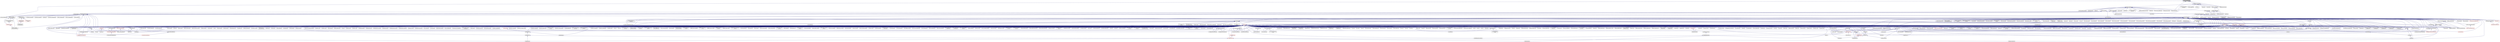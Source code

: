 digraph "symbol_namespace.hpp"
{
  edge [fontname="Helvetica",fontsize="10",labelfontname="Helvetica",labelfontsize="10"];
  node [fontname="Helvetica",fontsize="10",shape=record];
  Node179 [label="symbol_namespace.hpp",height=0.2,width=0.4,color="black", fillcolor="grey75", style="filled", fontcolor="black"];
  Node179 -> Node180 [dir="back",color="midnightblue",fontsize="10",style="solid",fontname="Helvetica"];
  Node180 [label="addressing_service.hpp",height=0.2,width=0.4,color="black", fillcolor="white", style="filled",URL="$d1/dd7/addressing__service_8hpp.html"];
  Node180 -> Node181 [dir="back",color="midnightblue",fontsize="10",style="solid",fontname="Helvetica"];
  Node181 [label="resolver_client.hpp",height=0.2,width=0.4,color="black", fillcolor="white", style="filled",URL="$d5/d6b/resolver__client_8hpp.html"];
  Node181 -> Node182 [dir="back",color="midnightblue",fontsize="10",style="solid",fontname="Helvetica"];
  Node182 [label="naming.hpp",height=0.2,width=0.4,color="black", fillcolor="white", style="filled",URL="$dd/d43/naming_8hpp.html"];
  Node182 -> Node183 [dir="back",color="midnightblue",fontsize="10",style="solid",fontname="Helvetica"];
  Node183 [label="row.hpp",height=0.2,width=0.4,color="black", fillcolor="white", style="filled",URL="$dc/d69/row_8hpp.html"];
  Node183 -> Node184 [dir="back",color="midnightblue",fontsize="10",style="solid",fontname="Helvetica"];
  Node184 [label="grid.hpp",height=0.2,width=0.4,color="black", fillcolor="white", style="filled",URL="$dc/d8a/grid_8hpp.html"];
  Node184 -> Node185 [dir="back",color="midnightblue",fontsize="10",style="solid",fontname="Helvetica"];
  Node185 [label="jacobi.cpp",height=0.2,width=0.4,color="black", fillcolor="white", style="filled",URL="$d2/d27/jacobi_8cpp.html"];
  Node184 -> Node186 [dir="back",color="midnightblue",fontsize="10",style="solid",fontname="Helvetica"];
  Node186 [label="solver.hpp",height=0.2,width=0.4,color="black", fillcolor="white", style="filled",URL="$db/d9a/server_2solver_8hpp.html"];
  Node186 -> Node187 [dir="back",color="midnightblue",fontsize="10",style="solid",fontname="Helvetica"];
  Node187 [label="solver.hpp",height=0.2,width=0.4,color="black", fillcolor="white", style="filled",URL="$d2/d1c/solver_8hpp.html"];
  Node187 -> Node185 [dir="back",color="midnightblue",fontsize="10",style="solid",fontname="Helvetica"];
  Node186 -> Node188 [dir="back",color="midnightblue",fontsize="10",style="solid",fontname="Helvetica"];
  Node188 [label="solver.cpp",height=0.2,width=0.4,color="black", fillcolor="white", style="filled",URL="$d6/d94/solver_8cpp.html"];
  Node184 -> Node187 [dir="back",color="midnightblue",fontsize="10",style="solid",fontname="Helvetica"];
  Node184 -> Node189 [dir="back",color="midnightblue",fontsize="10",style="solid",fontname="Helvetica"];
  Node189 [label="grid.cpp",height=0.2,width=0.4,color="black", fillcolor="white", style="filled",URL="$d6/d1b/jacobi__component_2grid_8cpp.html"];
  Node183 -> Node190 [dir="back",color="midnightblue",fontsize="10",style="solid",fontname="Helvetica"];
  Node190 [label="stencil_iterator.hpp",height=0.2,width=0.4,color="black", fillcolor="white", style="filled",URL="$dc/d5c/server_2stencil__iterator_8hpp.html"];
  Node190 -> Node186 [dir="back",color="midnightblue",fontsize="10",style="solid",fontname="Helvetica"];
  Node190 -> Node191 [dir="back",color="midnightblue",fontsize="10",style="solid",fontname="Helvetica"];
  Node191 [label="stencil_iterator.cpp",height=0.2,width=0.4,color="black", fillcolor="white", style="filled",URL="$d6/de1/server_2stencil__iterator_8cpp.html"];
  Node190 -> Node192 [dir="back",color="midnightblue",fontsize="10",style="solid",fontname="Helvetica"];
  Node192 [label="stencil_iterator.cpp",height=0.2,width=0.4,color="black", fillcolor="white", style="filled",URL="$d7/d71/stencil__iterator_8cpp.html"];
  Node183 -> Node189 [dir="back",color="midnightblue",fontsize="10",style="solid",fontname="Helvetica"];
  Node182 -> Node193 [dir="back",color="midnightblue",fontsize="10",style="solid",fontname="Helvetica"];
  Node193 [label="stencil_iterator.hpp",height=0.2,width=0.4,color="black", fillcolor="white", style="filled",URL="$d4/dc8/stencil__iterator_8hpp.html"];
  Node193 -> Node186 [dir="back",color="midnightblue",fontsize="10",style="solid",fontname="Helvetica"];
  Node193 -> Node190 [dir="back",color="midnightblue",fontsize="10",style="solid",fontname="Helvetica"];
  Node193 -> Node192 [dir="back",color="midnightblue",fontsize="10",style="solid",fontname="Helvetica"];
  Node182 -> Node187 [dir="back",color="midnightblue",fontsize="10",style="solid",fontname="Helvetica"];
  Node182 -> Node194 [dir="back",color="midnightblue",fontsize="10",style="solid",fontname="Helvetica"];
  Node194 [label="runtime.hpp",height=0.2,width=0.4,color="black", fillcolor="white", style="filled",URL="$d5/d15/include_2runtime_8hpp.html"];
  Node194 -> Node195 [dir="back",color="midnightblue",fontsize="10",style="solid",fontname="Helvetica"];
  Node195 [label="async_io_action.cpp",height=0.2,width=0.4,color="black", fillcolor="white", style="filled",URL="$d3/df5/async__io__action_8cpp.html"];
  Node194 -> Node196 [dir="back",color="midnightblue",fontsize="10",style="solid",fontname="Helvetica"];
  Node196 [label="async_io_external.cpp",height=0.2,width=0.4,color="black", fillcolor="white", style="filled",URL="$da/d9a/async__io__external_8cpp.html"];
  Node194 -> Node197 [dir="back",color="midnightblue",fontsize="10",style="solid",fontname="Helvetica"];
  Node197 [label="async_io_low_level.cpp",height=0.2,width=0.4,color="black", fillcolor="white", style="filled",URL="$dc/d10/async__io__low__level_8cpp.html"];
  Node194 -> Node198 [dir="back",color="midnightblue",fontsize="10",style="solid",fontname="Helvetica"];
  Node198 [label="async_io_simple.cpp",height=0.2,width=0.4,color="black", fillcolor="white", style="filled",URL="$da/db7/async__io__simple_8cpp.html"];
  Node194 -> Node199 [dir="back",color="midnightblue",fontsize="10",style="solid",fontname="Helvetica"];
  Node199 [label="rnd_future_reduce.cpp",height=0.2,width=0.4,color="black", fillcolor="white", style="filled",URL="$d1/db5/rnd__future__reduce_8cpp.html"];
  Node194 -> Node200 [dir="back",color="midnightblue",fontsize="10",style="solid",fontname="Helvetica"];
  Node200 [label="oversubscribing_resource\l_partitioner.cpp",height=0.2,width=0.4,color="black", fillcolor="white", style="filled",URL="$dd/dee/oversubscribing__resource__partitioner_8cpp.html"];
  Node194 -> Node201 [dir="back",color="midnightblue",fontsize="10",style="solid",fontname="Helvetica"];
  Node201 [label="system_characteristics.hpp",height=0.2,width=0.4,color="black", fillcolor="white", style="filled",URL="$d0/d07/system__characteristics_8hpp.html"];
  Node201 -> Node200 [dir="back",color="midnightblue",fontsize="10",style="solid",fontname="Helvetica"];
  Node201 -> Node202 [dir="back",color="midnightblue",fontsize="10",style="solid",fontname="Helvetica"];
  Node202 [label="simple_resource_partitioner.cpp",height=0.2,width=0.4,color="black", fillcolor="white", style="filled",URL="$d5/df9/simple__resource__partitioner_8cpp.html"];
  Node194 -> Node202 [dir="back",color="midnightblue",fontsize="10",style="solid",fontname="Helvetica"];
  Node194 -> Node203 [dir="back",color="midnightblue",fontsize="10",style="solid",fontname="Helvetica"];
  Node203 [label="hpx.hpp",height=0.2,width=0.4,color="red", fillcolor="white", style="filled",URL="$d0/daa/hpx_8hpp.html"];
  Node203 -> Node204 [dir="back",color="midnightblue",fontsize="10",style="solid",fontname="Helvetica"];
  Node204 [label="1d_stencil_1.cpp",height=0.2,width=0.4,color="black", fillcolor="white", style="filled",URL="$d2/db1/1d__stencil__1_8cpp.html"];
  Node203 -> Node205 [dir="back",color="midnightblue",fontsize="10",style="solid",fontname="Helvetica"];
  Node205 [label="1d_stencil_2.cpp",height=0.2,width=0.4,color="black", fillcolor="white", style="filled",URL="$d3/dd1/1d__stencil__2_8cpp.html"];
  Node203 -> Node206 [dir="back",color="midnightblue",fontsize="10",style="solid",fontname="Helvetica"];
  Node206 [label="1d_stencil_3.cpp",height=0.2,width=0.4,color="black", fillcolor="white", style="filled",URL="$db/d19/1d__stencil__3_8cpp.html"];
  Node203 -> Node207 [dir="back",color="midnightblue",fontsize="10",style="solid",fontname="Helvetica"];
  Node207 [label="1d_stencil_4.cpp",height=0.2,width=0.4,color="black", fillcolor="white", style="filled",URL="$d1/d7d/1d__stencil__4_8cpp.html"];
  Node203 -> Node208 [dir="back",color="midnightblue",fontsize="10",style="solid",fontname="Helvetica"];
  Node208 [label="1d_stencil_4_parallel.cpp",height=0.2,width=0.4,color="black", fillcolor="white", style="filled",URL="$d6/d05/1d__stencil__4__parallel_8cpp.html"];
  Node203 -> Node209 [dir="back",color="midnightblue",fontsize="10",style="solid",fontname="Helvetica"];
  Node209 [label="1d_stencil_4_repart.cpp",height=0.2,width=0.4,color="black", fillcolor="white", style="filled",URL="$d0/d6b/1d__stencil__4__repart_8cpp.html"];
  Node203 -> Node210 [dir="back",color="midnightblue",fontsize="10",style="solid",fontname="Helvetica"];
  Node210 [label="1d_stencil_4_throttle.cpp",height=0.2,width=0.4,color="black", fillcolor="white", style="filled",URL="$d6/de5/1d__stencil__4__throttle_8cpp.html"];
  Node203 -> Node211 [dir="back",color="midnightblue",fontsize="10",style="solid",fontname="Helvetica"];
  Node211 [label="1d_stencil_5.cpp",height=0.2,width=0.4,color="black", fillcolor="white", style="filled",URL="$d7/d2a/1d__stencil__5_8cpp.html"];
  Node203 -> Node212 [dir="back",color="midnightblue",fontsize="10",style="solid",fontname="Helvetica"];
  Node212 [label="1d_stencil_6.cpp",height=0.2,width=0.4,color="black", fillcolor="white", style="filled",URL="$db/de7/1d__stencil__6_8cpp.html"];
  Node203 -> Node213 [dir="back",color="midnightblue",fontsize="10",style="solid",fontname="Helvetica"];
  Node213 [label="1d_stencil_7.cpp",height=0.2,width=0.4,color="black", fillcolor="white", style="filled",URL="$d4/d5a/1d__stencil__7_8cpp.html"];
  Node203 -> Node214 [dir="back",color="midnightblue",fontsize="10",style="solid",fontname="Helvetica"];
  Node214 [label="1d_stencil_8.cpp",height=0.2,width=0.4,color="black", fillcolor="white", style="filled",URL="$df/de0/1d__stencil__8_8cpp.html"];
  Node203 -> Node215 [dir="back",color="midnightblue",fontsize="10",style="solid",fontname="Helvetica"];
  Node215 [label="accumulator.cpp",height=0.2,width=0.4,color="black", fillcolor="white", style="filled",URL="$d1/d81/accumulator_8cpp.html"];
  Node203 -> Node216 [dir="back",color="midnightblue",fontsize="10",style="solid",fontname="Helvetica"];
  Node216 [label="accumulator.hpp",height=0.2,width=0.4,color="black", fillcolor="white", style="filled",URL="$d4/d9d/server_2accumulator_8hpp.html"];
  Node216 -> Node215 [dir="back",color="midnightblue",fontsize="10",style="solid",fontname="Helvetica"];
  Node216 -> Node217 [dir="back",color="midnightblue",fontsize="10",style="solid",fontname="Helvetica"];
  Node217 [label="accumulator.hpp",height=0.2,width=0.4,color="red", fillcolor="white", style="filled",URL="$d8/d5e/accumulator_8hpp.html"];
  Node203 -> Node219 [dir="back",color="midnightblue",fontsize="10",style="solid",fontname="Helvetica"];
  Node219 [label="template_function_accumulator.hpp",height=0.2,width=0.4,color="black", fillcolor="white", style="filled",URL="$d7/da6/server_2template__function__accumulator_8hpp.html"];
  Node219 -> Node220 [dir="back",color="midnightblue",fontsize="10",style="solid",fontname="Helvetica"];
  Node220 [label="template_function_accumulator.cpp",height=0.2,width=0.4,color="black", fillcolor="white", style="filled",URL="$d5/d02/template__function__accumulator_8cpp.html"];
  Node219 -> Node221 [dir="back",color="midnightblue",fontsize="10",style="solid",fontname="Helvetica"];
  Node221 [label="template_function_accumulator.hpp",height=0.2,width=0.4,color="red", fillcolor="white", style="filled",URL="$d3/de9/template__function__accumulator_8hpp.html"];
  Node203 -> Node223 [dir="back",color="midnightblue",fontsize="10",style="solid",fontname="Helvetica"];
  Node223 [label="template_accumulator.cpp",height=0.2,width=0.4,color="black", fillcolor="white", style="filled",URL="$d0/d4a/template__accumulator_8cpp.html"];
  Node203 -> Node220 [dir="back",color="midnightblue",fontsize="10",style="solid",fontname="Helvetica"];
  Node203 -> Node221 [dir="back",color="midnightblue",fontsize="10",style="solid",fontname="Helvetica"];
  Node203 -> Node224 [dir="back",color="midnightblue",fontsize="10",style="solid",fontname="Helvetica"];
  Node224 [label="allgather_module.cpp",height=0.2,width=0.4,color="black", fillcolor="white", style="filled",URL="$df/de4/allgather__module_8cpp.html"];
  Node203 -> Node225 [dir="back",color="midnightblue",fontsize="10",style="solid",fontname="Helvetica"];
  Node225 [label="allgather.cpp",height=0.2,width=0.4,color="black", fillcolor="white", style="filled",URL="$d7/d06/allgather_8cpp.html"];
  Node203 -> Node226 [dir="back",color="midnightblue",fontsize="10",style="solid",fontname="Helvetica"];
  Node226 [label="allgather_and_gate.cpp",height=0.2,width=0.4,color="black", fillcolor="white", style="filled",URL="$d1/d56/allgather__and__gate_8cpp.html"];
  Node203 -> Node227 [dir="back",color="midnightblue",fontsize="10",style="solid",fontname="Helvetica"];
  Node227 [label="ag_client.cpp",height=0.2,width=0.4,color="black", fillcolor="white", style="filled",URL="$d4/d5d/ag__client_8cpp.html"];
  Node203 -> Node228 [dir="back",color="midnightblue",fontsize="10",style="solid",fontname="Helvetica"];
  Node228 [label="hpx_thread_phase.cpp",height=0.2,width=0.4,color="black", fillcolor="white", style="filled",URL="$d5/dca/hpx__thread__phase_8cpp.html"];
  Node203 -> Node229 [dir="back",color="midnightblue",fontsize="10",style="solid",fontname="Helvetica"];
  Node229 [label="os_thread_num.cpp",height=0.2,width=0.4,color="black", fillcolor="white", style="filled",URL="$d2/dfb/os__thread__num_8cpp.html"];
  Node203 -> Node230 [dir="back",color="midnightblue",fontsize="10",style="solid",fontname="Helvetica"];
  Node230 [label="cancelable_action.cpp",height=0.2,width=0.4,color="black", fillcolor="white", style="filled",URL="$d5/d0c/cancelable__action_8cpp.html"];
  Node203 -> Node231 [dir="back",color="midnightblue",fontsize="10",style="solid",fontname="Helvetica"];
  Node231 [label="cancelable_action.hpp",height=0.2,width=0.4,color="black", fillcolor="white", style="filled",URL="$d5/d4d/server_2cancelable__action_8hpp.html"];
  Node231 -> Node230 [dir="back",color="midnightblue",fontsize="10",style="solid",fontname="Helvetica"];
  Node231 -> Node232 [dir="back",color="midnightblue",fontsize="10",style="solid",fontname="Helvetica"];
  Node232 [label="cancelable_action.hpp",height=0.2,width=0.4,color="black", fillcolor="white", style="filled",URL="$d0/da3/stubs_2cancelable__action_8hpp.html"];
  Node232 -> Node233 [dir="back",color="midnightblue",fontsize="10",style="solid",fontname="Helvetica"];
  Node233 [label="cancelable_action.hpp",height=0.2,width=0.4,color="black", fillcolor="white", style="filled",URL="$d6/d28/cancelable__action_8hpp.html"];
  Node233 -> Node234 [dir="back",color="midnightblue",fontsize="10",style="solid",fontname="Helvetica"];
  Node234 [label="cancelable_action_client.cpp",height=0.2,width=0.4,color="black", fillcolor="white", style="filled",URL="$d1/db8/cancelable__action__client_8cpp.html"];
  Node203 -> Node232 [dir="back",color="midnightblue",fontsize="10",style="solid",fontname="Helvetica"];
  Node203 -> Node234 [dir="back",color="midnightblue",fontsize="10",style="solid",fontname="Helvetica"];
  Node203 -> Node235 [dir="back",color="midnightblue",fontsize="10",style="solid",fontname="Helvetica"];
  Node235 [label="cublas_matmul.cpp",height=0.2,width=0.4,color="black", fillcolor="white", style="filled",URL="$dd/d84/cublas__matmul_8cpp.html"];
  Node203 -> Node236 [dir="back",color="midnightblue",fontsize="10",style="solid",fontname="Helvetica"];
  Node236 [label="win_perf_counters.cpp",height=0.2,width=0.4,color="black", fillcolor="white", style="filled",URL="$d8/d11/win__perf__counters_8cpp.html"];
  Node203 -> Node237 [dir="back",color="midnightblue",fontsize="10",style="solid",fontname="Helvetica"];
  Node237 [label="win_perf_counters.hpp",height=0.2,width=0.4,color="black", fillcolor="white", style="filled",URL="$d5/da7/win__perf__counters_8hpp.html"];
  Node203 -> Node238 [dir="back",color="midnightblue",fontsize="10",style="solid",fontname="Helvetica"];
  Node238 [label="hello_world_component.hpp",height=0.2,width=0.4,color="red", fillcolor="white", style="filled",URL="$df/df0/hello__world__component_8hpp.html"];
  Node203 -> Node241 [dir="back",color="midnightblue",fontsize="10",style="solid",fontname="Helvetica"];
  Node241 [label="interpolate1d.cpp",height=0.2,width=0.4,color="black", fillcolor="white", style="filled",URL="$d0/d05/interpolate1d_8cpp.html"];
  Node203 -> Node242 [dir="back",color="midnightblue",fontsize="10",style="solid",fontname="Helvetica"];
  Node242 [label="partition.hpp",height=0.2,width=0.4,color="black", fillcolor="white", style="filled",URL="$d0/d7a/examples_2interpolate1d_2interpolate1d_2partition_8hpp.html"];
  Node242 -> Node241 [dir="back",color="midnightblue",fontsize="10",style="solid",fontname="Helvetica"];
  Node242 -> Node243 [dir="back",color="midnightblue",fontsize="10",style="solid",fontname="Helvetica"];
  Node243 [label="interpolate1d.hpp",height=0.2,width=0.4,color="red", fillcolor="white", style="filled",URL="$d4/dc7/interpolate1d_8hpp.html"];
  Node243 -> Node241 [dir="back",color="midnightblue",fontsize="10",style="solid",fontname="Helvetica"];
  Node203 -> Node245 [dir="back",color="midnightblue",fontsize="10",style="solid",fontname="Helvetica"];
  Node245 [label="partition.hpp",height=0.2,width=0.4,color="black", fillcolor="white", style="filled",URL="$d0/dff/examples_2interpolate1d_2interpolate1d_2server_2partition_8hpp.html"];
  Node245 -> Node242 [dir="back",color="midnightblue",fontsize="10",style="solid",fontname="Helvetica"];
  Node245 -> Node246 [dir="back",color="midnightblue",fontsize="10",style="solid",fontname="Helvetica"];
  Node246 [label="partition.cpp",height=0.2,width=0.4,color="black", fillcolor="white", style="filled",URL="$d0/d4f/examples_2interpolate1d_2interpolate1d_2server_2partition_8cpp.html"];
  Node203 -> Node243 [dir="back",color="midnightblue",fontsize="10",style="solid",fontname="Helvetica"];
  Node203 -> Node247 [dir="back",color="midnightblue",fontsize="10",style="solid",fontname="Helvetica"];
  Node247 [label="read_values.cpp",height=0.2,width=0.4,color="black", fillcolor="white", style="filled",URL="$d0/d8c/interpolate1d_2interpolate1d_2read__values_8cpp.html"];
  Node203 -> Node246 [dir="back",color="midnightblue",fontsize="10",style="solid",fontname="Helvetica"];
  Node203 -> Node185 [dir="back",color="midnightblue",fontsize="10",style="solid",fontname="Helvetica"];
  Node203 -> Node189 [dir="back",color="midnightblue",fontsize="10",style="solid",fontname="Helvetica"];
  Node203 -> Node248 [dir="back",color="midnightblue",fontsize="10",style="solid",fontname="Helvetica"];
  Node248 [label="row.cpp",height=0.2,width=0.4,color="black", fillcolor="white", style="filled",URL="$d3/d86/server_2row_8cpp.html"];
  Node203 -> Node188 [dir="back",color="midnightblue",fontsize="10",style="solid",fontname="Helvetica"];
  Node203 -> Node191 [dir="back",color="midnightblue",fontsize="10",style="solid",fontname="Helvetica"];
  Node203 -> Node192 [dir="back",color="midnightblue",fontsize="10",style="solid",fontname="Helvetica"];
  Node203 -> Node249 [dir="back",color="midnightblue",fontsize="10",style="solid",fontname="Helvetica"];
  Node249 [label="jacobi.cpp",height=0.2,width=0.4,color="black", fillcolor="white", style="filled",URL="$d3/d44/smp_2jacobi_8cpp.html"];
  Node203 -> Node250 [dir="back",color="midnightblue",fontsize="10",style="solid",fontname="Helvetica"];
  Node250 [label="jacobi_hpx.cpp",height=0.2,width=0.4,color="black", fillcolor="white", style="filled",URL="$d8/d72/jacobi__hpx_8cpp.html"];
  Node203 -> Node251 [dir="back",color="midnightblue",fontsize="10",style="solid",fontname="Helvetica"];
  Node251 [label="jacobi_nonuniform.cpp",height=0.2,width=0.4,color="black", fillcolor="white", style="filled",URL="$dd/ddc/jacobi__nonuniform_8cpp.html"];
  Node203 -> Node252 [dir="back",color="midnightblue",fontsize="10",style="solid",fontname="Helvetica"];
  Node252 [label="jacobi_nonuniform_hpx.cpp",height=0.2,width=0.4,color="black", fillcolor="white", style="filled",URL="$de/d56/jacobi__nonuniform__hpx_8cpp.html"];
  Node203 -> Node253 [dir="back",color="midnightblue",fontsize="10",style="solid",fontname="Helvetica"];
  Node253 [label="nqueen.cpp",height=0.2,width=0.4,color="black", fillcolor="white", style="filled",URL="$db/dca/nqueen_8cpp.html"];
  Node203 -> Node254 [dir="back",color="midnightblue",fontsize="10",style="solid",fontname="Helvetica"];
  Node254 [label="nqueen.hpp",height=0.2,width=0.4,color="red", fillcolor="white", style="filled",URL="$de/d58/server_2nqueen_8hpp.html"];
  Node254 -> Node253 [dir="back",color="midnightblue",fontsize="10",style="solid",fontname="Helvetica"];
  Node203 -> Node257 [dir="back",color="midnightblue",fontsize="10",style="solid",fontname="Helvetica"];
  Node257 [label="nqueen_client.cpp",height=0.2,width=0.4,color="black", fillcolor="white", style="filled",URL="$d3/d5e/nqueen__client_8cpp.html"];
  Node203 -> Node258 [dir="back",color="midnightblue",fontsize="10",style="solid",fontname="Helvetica"];
  Node258 [label="sine.cpp",height=0.2,width=0.4,color="black", fillcolor="white", style="filled",URL="$d3/d0d/server_2sine_8cpp.html"];
  Node203 -> Node259 [dir="back",color="midnightblue",fontsize="10",style="solid",fontname="Helvetica"];
  Node259 [label="sine.hpp",height=0.2,width=0.4,color="black", fillcolor="white", style="filled",URL="$d8/dac/sine_8hpp.html"];
  Node259 -> Node258 [dir="back",color="midnightblue",fontsize="10",style="solid",fontname="Helvetica"];
  Node259 -> Node260 [dir="back",color="midnightblue",fontsize="10",style="solid",fontname="Helvetica"];
  Node260 [label="sine.cpp",height=0.2,width=0.4,color="black", fillcolor="white", style="filled",URL="$d5/dd8/sine_8cpp.html"];
  Node203 -> Node260 [dir="back",color="midnightblue",fontsize="10",style="solid",fontname="Helvetica"];
  Node203 -> Node261 [dir="back",color="midnightblue",fontsize="10",style="solid",fontname="Helvetica"];
  Node261 [label="sine_client.cpp",height=0.2,width=0.4,color="black", fillcolor="white", style="filled",URL="$db/d62/sine__client_8cpp.html"];
  Node203 -> Node262 [dir="back",color="midnightblue",fontsize="10",style="solid",fontname="Helvetica"];
  Node262 [label="qt.cpp",height=0.2,width=0.4,color="black", fillcolor="white", style="filled",URL="$df/d90/qt_8cpp.html"];
  Node203 -> Node263 [dir="back",color="midnightblue",fontsize="10",style="solid",fontname="Helvetica"];
  Node263 [label="queue_client.cpp",height=0.2,width=0.4,color="black", fillcolor="white", style="filled",URL="$d7/d96/queue__client_8cpp.html"];
  Node203 -> Node264 [dir="back",color="midnightblue",fontsize="10",style="solid",fontname="Helvetica"];
  Node264 [label="customize_async.cpp",height=0.2,width=0.4,color="black", fillcolor="white", style="filled",URL="$d0/d82/customize__async_8cpp.html"];
  Node203 -> Node265 [dir="back",color="midnightblue",fontsize="10",style="solid",fontname="Helvetica"];
  Node265 [label="data_actions.cpp",height=0.2,width=0.4,color="black", fillcolor="white", style="filled",URL="$dc/d68/data__actions_8cpp.html"];
  Node203 -> Node266 [dir="back",color="midnightblue",fontsize="10",style="solid",fontname="Helvetica"];
  Node266 [label="error_handling.cpp",height=0.2,width=0.4,color="black", fillcolor="white", style="filled",URL="$d9/d96/error__handling_8cpp.html"];
  Node203 -> Node267 [dir="back",color="midnightblue",fontsize="10",style="solid",fontname="Helvetica"];
  Node267 [label="event_synchronization.cpp",height=0.2,width=0.4,color="black", fillcolor="white", style="filled",URL="$d0/d35/event__synchronization_8cpp.html"];
  Node203 -> Node268 [dir="back",color="midnightblue",fontsize="10",style="solid",fontname="Helvetica"];
  Node268 [label="factorial.cpp",height=0.2,width=0.4,color="black", fillcolor="white", style="filled",URL="$d9/d00/factorial_8cpp.html"];
  Node203 -> Node269 [dir="back",color="midnightblue",fontsize="10",style="solid",fontname="Helvetica"];
  Node269 [label="file_serialization.cpp",height=0.2,width=0.4,color="black", fillcolor="white", style="filled",URL="$de/d58/file__serialization_8cpp.html"];
  Node203 -> Node270 [dir="back",color="midnightblue",fontsize="10",style="solid",fontname="Helvetica"];
  Node270 [label="init_globally.cpp",height=0.2,width=0.4,color="black", fillcolor="white", style="filled",URL="$d6/dad/init__globally_8cpp.html"];
  Node203 -> Node271 [dir="back",color="midnightblue",fontsize="10",style="solid",fontname="Helvetica"];
  Node271 [label="interest_calculator.cpp",height=0.2,width=0.4,color="black", fillcolor="white", style="filled",URL="$d2/d86/interest__calculator_8cpp.html"];
  Node203 -> Node272 [dir="back",color="midnightblue",fontsize="10",style="solid",fontname="Helvetica"];
  Node272 [label="non_atomic_rma.cpp",height=0.2,width=0.4,color="black", fillcolor="white", style="filled",URL="$d7/d8b/non__atomic__rma_8cpp.html"];
  Node203 -> Node273 [dir="back",color="midnightblue",fontsize="10",style="solid",fontname="Helvetica"];
  Node273 [label="partitioned_vector\l_spmd_foreach.cpp",height=0.2,width=0.4,color="black", fillcolor="white", style="filled",URL="$db/d7c/partitioned__vector__spmd__foreach_8cpp.html"];
  Node203 -> Node274 [dir="back",color="midnightblue",fontsize="10",style="solid",fontname="Helvetica"];
  Node274 [label="pipeline1.cpp",height=0.2,width=0.4,color="black", fillcolor="white", style="filled",URL="$d5/d77/pipeline1_8cpp.html"];
  Node203 -> Node275 [dir="back",color="midnightblue",fontsize="10",style="solid",fontname="Helvetica"];
  Node275 [label="quicksort.cpp",height=0.2,width=0.4,color="black", fillcolor="white", style="filled",URL="$d3/d1e/quicksort_8cpp.html"];
  Node203 -> Node276 [dir="back",color="midnightblue",fontsize="10",style="solid",fontname="Helvetica"];
  Node276 [label="receive_buffer.cpp",height=0.2,width=0.4,color="black", fillcolor="white", style="filled",URL="$d7/d10/receive__buffer_8cpp.html"];
  Node203 -> Node277 [dir="back",color="midnightblue",fontsize="10",style="solid",fontname="Helvetica"];
  Node277 [label="safe_object.cpp",height=0.2,width=0.4,color="black", fillcolor="white", style="filled",URL="$dd/d52/safe__object_8cpp.html"];
  Node203 -> Node278 [dir="back",color="midnightblue",fontsize="10",style="solid",fontname="Helvetica"];
  Node278 [label="sort_by_key_demo.cpp",height=0.2,width=0.4,color="black", fillcolor="white", style="filled",URL="$da/d20/sort__by__key__demo_8cpp.html"];
  Node203 -> Node279 [dir="back",color="midnightblue",fontsize="10",style="solid",fontname="Helvetica"];
  Node279 [label="timed_wake.cpp",height=0.2,width=0.4,color="black", fillcolor="white", style="filled",URL="$d8/df9/timed__wake_8cpp.html"];
  Node203 -> Node280 [dir="back",color="midnightblue",fontsize="10",style="solid",fontname="Helvetica"];
  Node280 [label="vector_counting_dotproduct.cpp",height=0.2,width=0.4,color="black", fillcolor="white", style="filled",URL="$df/de9/vector__counting__dotproduct_8cpp.html"];
  Node203 -> Node281 [dir="back",color="midnightblue",fontsize="10",style="solid",fontname="Helvetica"];
  Node281 [label="vector_zip_dotproduct.cpp",height=0.2,width=0.4,color="black", fillcolor="white", style="filled",URL="$dc/d18/vector__zip__dotproduct_8cpp.html"];
  Node203 -> Node282 [dir="back",color="midnightblue",fontsize="10",style="solid",fontname="Helvetica"];
  Node282 [label="zerocopy_rdma.cpp",height=0.2,width=0.4,color="black", fillcolor="white", style="filled",URL="$d1/dad/zerocopy__rdma_8cpp.html"];
  Node203 -> Node283 [dir="back",color="midnightblue",fontsize="10",style="solid",fontname="Helvetica"];
  Node283 [label="random_mem_access.cpp",height=0.2,width=0.4,color="black", fillcolor="white", style="filled",URL="$d1/d51/random__mem__access_8cpp.html"];
  Node203 -> Node284 [dir="back",color="midnightblue",fontsize="10",style="solid",fontname="Helvetica"];
  Node284 [label="random_mem_access.hpp",height=0.2,width=0.4,color="red", fillcolor="white", style="filled",URL="$d0/d19/server_2random__mem__access_8hpp.html"];
  Node284 -> Node283 [dir="back",color="midnightblue",fontsize="10",style="solid",fontname="Helvetica"];
  Node203 -> Node287 [dir="back",color="midnightblue",fontsize="10",style="solid",fontname="Helvetica"];
  Node287 [label="random_mem_access_client.cpp",height=0.2,width=0.4,color="black", fillcolor="white", style="filled",URL="$df/d1b/random__mem__access__client_8cpp.html"];
  Node203 -> Node200 [dir="back",color="midnightblue",fontsize="10",style="solid",fontname="Helvetica"];
  Node203 -> Node202 [dir="back",color="midnightblue",fontsize="10",style="solid",fontname="Helvetica"];
  Node203 -> Node288 [dir="back",color="midnightblue",fontsize="10",style="solid",fontname="Helvetica"];
  Node288 [label="dimension.hpp",height=0.2,width=0.4,color="red", fillcolor="white", style="filled",URL="$d6/d39/sheneos_2sheneos_2dimension_8hpp.html"];
  Node288 -> Node294 [dir="back",color="midnightblue",fontsize="10",style="solid",fontname="Helvetica"];
  Node294 [label="partition3d.hpp",height=0.2,width=0.4,color="black", fillcolor="white", style="filled",URL="$dd/dbf/server_2partition3d_8hpp.html"];
  Node294 -> Node295 [dir="back",color="midnightblue",fontsize="10",style="solid",fontname="Helvetica"];
  Node295 [label="partition3d.hpp",height=0.2,width=0.4,color="black", fillcolor="white", style="filled",URL="$d1/d50/partition3d_8hpp.html"];
  Node295 -> Node291 [dir="back",color="midnightblue",fontsize="10",style="solid",fontname="Helvetica"];
  Node291 [label="interpolator.cpp",height=0.2,width=0.4,color="black", fillcolor="white", style="filled",URL="$d5/d02/interpolator_8cpp.html"];
  Node295 -> Node296 [dir="back",color="midnightblue",fontsize="10",style="solid",fontname="Helvetica"];
  Node296 [label="interpolator.hpp",height=0.2,width=0.4,color="red", fillcolor="white", style="filled",URL="$dc/d3b/interpolator_8hpp.html"];
  Node296 -> Node291 [dir="back",color="midnightblue",fontsize="10",style="solid",fontname="Helvetica"];
  Node296 -> Node298 [dir="back",color="midnightblue",fontsize="10",style="solid",fontname="Helvetica"];
  Node298 [label="sheneos_compare.cpp",height=0.2,width=0.4,color="black", fillcolor="white", style="filled",URL="$dc/d11/sheneos__compare_8cpp.html"];
  Node296 -> Node299 [dir="back",color="midnightblue",fontsize="10",style="solid",fontname="Helvetica"];
  Node299 [label="sheneos_test.cpp",height=0.2,width=0.4,color="black", fillcolor="white", style="filled",URL="$d4/d6e/sheneos__test_8cpp.html"];
  Node294 -> Node293 [dir="back",color="midnightblue",fontsize="10",style="solid",fontname="Helvetica"];
  Node293 [label="partition3d.cpp",height=0.2,width=0.4,color="black", fillcolor="white", style="filled",URL="$de/d70/partition3d_8cpp.html"];
  Node203 -> Node291 [dir="back",color="midnightblue",fontsize="10",style="solid",fontname="Helvetica"];
  Node203 -> Node295 [dir="back",color="midnightblue",fontsize="10",style="solid",fontname="Helvetica"];
  Node203 -> Node294 [dir="back",color="midnightblue",fontsize="10",style="solid",fontname="Helvetica"];
  Node203 -> Node296 [dir="back",color="midnightblue",fontsize="10",style="solid",fontname="Helvetica"];
  Node203 -> Node300 [dir="back",color="midnightblue",fontsize="10",style="solid",fontname="Helvetica"];
  Node300 [label="configuration.hpp",height=0.2,width=0.4,color="red", fillcolor="white", style="filled",URL="$dc/d0a/configuration_8hpp.html"];
  Node300 -> Node296 [dir="back",color="midnightblue",fontsize="10",style="solid",fontname="Helvetica"];
  Node203 -> Node292 [dir="back",color="midnightblue",fontsize="10",style="solid",fontname="Helvetica"];
  Node292 [label="read_values.cpp",height=0.2,width=0.4,color="black", fillcolor="white", style="filled",URL="$d7/da4/sheneos_2sheneos_2read__values_8cpp.html"];
  Node203 -> Node293 [dir="back",color="midnightblue",fontsize="10",style="solid",fontname="Helvetica"];
  Node203 -> Node299 [dir="back",color="midnightblue",fontsize="10",style="solid",fontname="Helvetica"];
  Node203 -> Node302 [dir="back",color="midnightblue",fontsize="10",style="solid",fontname="Helvetica"];
  Node302 [label="startup_shutdown.cpp",height=0.2,width=0.4,color="black", fillcolor="white", style="filled",URL="$d3/dfc/server_2startup__shutdown_8cpp.html"];
  Node203 -> Node303 [dir="back",color="midnightblue",fontsize="10",style="solid",fontname="Helvetica"];
  Node303 [label="startup_shutdown.cpp",height=0.2,width=0.4,color="black", fillcolor="white", style="filled",URL="$d0/ddb/startup__shutdown_8cpp.html"];
  Node203 -> Node304 [dir="back",color="midnightblue",fontsize="10",style="solid",fontname="Helvetica"];
  Node304 [label="spin.cpp",height=0.2,width=0.4,color="black", fillcolor="white", style="filled",URL="$d7/df2/spin_8cpp.html"];
  Node203 -> Node305 [dir="back",color="midnightblue",fontsize="10",style="solid",fontname="Helvetica"];
  Node305 [label="throttle.cpp",height=0.2,width=0.4,color="black", fillcolor="white", style="filled",URL="$de/d56/server_2throttle_8cpp.html"];
  Node203 -> Node306 [dir="back",color="midnightblue",fontsize="10",style="solid",fontname="Helvetica"];
  Node306 [label="throttle.hpp",height=0.2,width=0.4,color="black", fillcolor="white", style="filled",URL="$db/dc9/server_2throttle_8hpp.html"];
  Node306 -> Node305 [dir="back",color="midnightblue",fontsize="10",style="solid",fontname="Helvetica"];
  Node306 -> Node307 [dir="back",color="midnightblue",fontsize="10",style="solid",fontname="Helvetica"];
  Node307 [label="throttle.hpp",height=0.2,width=0.4,color="black", fillcolor="white", style="filled",URL="$d5/dec/stubs_2throttle_8hpp.html"];
  Node307 -> Node308 [dir="back",color="midnightblue",fontsize="10",style="solid",fontname="Helvetica"];
  Node308 [label="throttle.hpp",height=0.2,width=0.4,color="black", fillcolor="white", style="filled",URL="$d2/d2e/throttle_8hpp.html"];
  Node308 -> Node309 [dir="back",color="midnightblue",fontsize="10",style="solid",fontname="Helvetica"];
  Node309 [label="throttle.cpp",height=0.2,width=0.4,color="black", fillcolor="white", style="filled",URL="$db/d02/throttle_8cpp.html"];
  Node308 -> Node310 [dir="back",color="midnightblue",fontsize="10",style="solid",fontname="Helvetica"];
  Node310 [label="throttle_client.cpp",height=0.2,width=0.4,color="black", fillcolor="white", style="filled",URL="$d0/db7/throttle__client_8cpp.html"];
  Node203 -> Node307 [dir="back",color="midnightblue",fontsize="10",style="solid",fontname="Helvetica"];
  Node203 -> Node309 [dir="back",color="midnightblue",fontsize="10",style="solid",fontname="Helvetica"];
  Node203 -> Node308 [dir="back",color="midnightblue",fontsize="10",style="solid",fontname="Helvetica"];
  Node203 -> Node311 [dir="back",color="midnightblue",fontsize="10",style="solid",fontname="Helvetica"];
  Node311 [label="transpose_await.cpp",height=0.2,width=0.4,color="black", fillcolor="white", style="filled",URL="$de/d68/transpose__await_8cpp.html"];
  Node203 -> Node312 [dir="back",color="midnightblue",fontsize="10",style="solid",fontname="Helvetica"];
  Node312 [label="transpose_block.cpp",height=0.2,width=0.4,color="black", fillcolor="white", style="filled",URL="$d0/de1/transpose__block_8cpp.html"];
  Node203 -> Node313 [dir="back",color="midnightblue",fontsize="10",style="solid",fontname="Helvetica"];
  Node313 [label="transpose_block_numa.cpp",height=0.2,width=0.4,color="black", fillcolor="white", style="filled",URL="$dd/d3b/transpose__block__numa_8cpp.html"];
  Node203 -> Node314 [dir="back",color="midnightblue",fontsize="10",style="solid",fontname="Helvetica"];
  Node314 [label="transpose_serial.cpp",height=0.2,width=0.4,color="black", fillcolor="white", style="filled",URL="$db/d74/transpose__serial_8cpp.html"];
  Node203 -> Node315 [dir="back",color="midnightblue",fontsize="10",style="solid",fontname="Helvetica"];
  Node315 [label="transpose_serial_block.cpp",height=0.2,width=0.4,color="black", fillcolor="white", style="filled",URL="$d8/daa/transpose__serial__block_8cpp.html"];
  Node203 -> Node316 [dir="back",color="midnightblue",fontsize="10",style="solid",fontname="Helvetica"];
  Node316 [label="transpose_serial_vector.cpp",height=0.2,width=0.4,color="black", fillcolor="white", style="filled",URL="$d4/d04/transpose__serial__vector_8cpp.html"];
  Node203 -> Node317 [dir="back",color="midnightblue",fontsize="10",style="solid",fontname="Helvetica"];
  Node317 [label="transpose_smp.cpp",height=0.2,width=0.4,color="black", fillcolor="white", style="filled",URL="$d2/d99/transpose__smp_8cpp.html"];
  Node203 -> Node318 [dir="back",color="midnightblue",fontsize="10",style="solid",fontname="Helvetica"];
  Node318 [label="transpose_smp_block.cpp",height=0.2,width=0.4,color="black", fillcolor="white", style="filled",URL="$da/d4d/transpose__smp__block_8cpp.html"];
  Node203 -> Node319 [dir="back",color="midnightblue",fontsize="10",style="solid",fontname="Helvetica"];
  Node319 [label="simple_central_tuplespace.hpp",height=0.2,width=0.4,color="red", fillcolor="white", style="filled",URL="$db/d69/server_2simple__central__tuplespace_8hpp.html"];
  Node319 -> Node320 [dir="back",color="midnightblue",fontsize="10",style="solid",fontname="Helvetica"];
  Node320 [label="simple_central_tuplespace.cpp",height=0.2,width=0.4,color="black", fillcolor="white", style="filled",URL="$d3/dec/simple__central__tuplespace_8cpp.html"];
  Node203 -> Node324 [dir="back",color="midnightblue",fontsize="10",style="solid",fontname="Helvetica"];
  Node324 [label="tuples_warehouse.hpp",height=0.2,width=0.4,color="black", fillcolor="white", style="filled",URL="$da/de6/tuples__warehouse_8hpp.html"];
  Node324 -> Node319 [dir="back",color="midnightblue",fontsize="10",style="solid",fontname="Helvetica"];
  Node203 -> Node320 [dir="back",color="midnightblue",fontsize="10",style="solid",fontname="Helvetica"];
  Node203 -> Node325 [dir="back",color="midnightblue",fontsize="10",style="solid",fontname="Helvetica"];
  Node325 [label="hpx_runtime.cpp",height=0.2,width=0.4,color="black", fillcolor="white", style="filled",URL="$d7/d1e/hpx__runtime_8cpp.html"];
  Node203 -> Node326 [dir="back",color="midnightblue",fontsize="10",style="solid",fontname="Helvetica"];
  Node326 [label="synchronize.cpp",height=0.2,width=0.4,color="black", fillcolor="white", style="filled",URL="$da/da2/synchronize_8cpp.html"];
  Node203 -> Node327 [dir="back",color="midnightblue",fontsize="10",style="solid",fontname="Helvetica"];
  Node327 [label="agas_cache_timings.cpp",height=0.2,width=0.4,color="black", fillcolor="white", style="filled",URL="$dd/d37/agas__cache__timings_8cpp.html"];
  Node203 -> Node328 [dir="back",color="midnightblue",fontsize="10",style="solid",fontname="Helvetica"];
  Node328 [label="async_overheads.cpp",height=0.2,width=0.4,color="black", fillcolor="white", style="filled",URL="$de/da6/async__overheads_8cpp.html"];
  Node203 -> Node329 [dir="back",color="midnightblue",fontsize="10",style="solid",fontname="Helvetica"];
  Node329 [label="coroutines_call_overhead.cpp",height=0.2,width=0.4,color="black", fillcolor="white", style="filled",URL="$da/d1e/coroutines__call__overhead_8cpp.html"];
  Node203 -> Node330 [dir="back",color="midnightblue",fontsize="10",style="solid",fontname="Helvetica"];
  Node330 [label="foreach_scaling.cpp",height=0.2,width=0.4,color="black", fillcolor="white", style="filled",URL="$d4/d94/foreach__scaling_8cpp.html"];
  Node203 -> Node331 [dir="back",color="midnightblue",fontsize="10",style="solid",fontname="Helvetica"];
  Node331 [label="function_object_wrapper\l_overhead.cpp",height=0.2,width=0.4,color="black", fillcolor="white", style="filled",URL="$d5/d6f/function__object__wrapper__overhead_8cpp.html"];
  Node203 -> Node332 [dir="back",color="midnightblue",fontsize="10",style="solid",fontname="Helvetica"];
  Node332 [label="hpx_homogeneous_timed\l_task_spawn_executors.cpp",height=0.2,width=0.4,color="black", fillcolor="white", style="filled",URL="$d1/d3b/hpx__homogeneous__timed__task__spawn__executors_8cpp.html"];
  Node203 -> Node333 [dir="back",color="midnightblue",fontsize="10",style="solid",fontname="Helvetica"];
  Node333 [label="htts2_hpx.cpp",height=0.2,width=0.4,color="black", fillcolor="white", style="filled",URL="$d2/daf/htts2__hpx_8cpp.html"];
  Node203 -> Node334 [dir="back",color="midnightblue",fontsize="10",style="solid",fontname="Helvetica"];
  Node334 [label="partitioned_vector\l_foreach.cpp",height=0.2,width=0.4,color="black", fillcolor="white", style="filled",URL="$df/d5f/partitioned__vector__foreach_8cpp.html"];
  Node203 -> Node335 [dir="back",color="midnightblue",fontsize="10",style="solid",fontname="Helvetica"];
  Node335 [label="serialization_overhead.cpp",height=0.2,width=0.4,color="black", fillcolor="white", style="filled",URL="$d3/df8/serialization__overhead_8cpp.html"];
  Node203 -> Node336 [dir="back",color="midnightblue",fontsize="10",style="solid",fontname="Helvetica"];
  Node336 [label="sizeof.cpp",height=0.2,width=0.4,color="black", fillcolor="white", style="filled",URL="$d3/d0f/sizeof_8cpp.html"];
  Node203 -> Node337 [dir="back",color="midnightblue",fontsize="10",style="solid",fontname="Helvetica"];
  Node337 [label="skynet.cpp",height=0.2,width=0.4,color="black", fillcolor="white", style="filled",URL="$d0/dc3/skynet_8cpp.html"];
  Node203 -> Node338 [dir="back",color="midnightblue",fontsize="10",style="solid",fontname="Helvetica"];
  Node338 [label="stencil3_iterators.cpp",height=0.2,width=0.4,color="black", fillcolor="white", style="filled",URL="$db/d9e/stencil3__iterators_8cpp.html"];
  Node203 -> Node339 [dir="back",color="midnightblue",fontsize="10",style="solid",fontname="Helvetica"];
  Node339 [label="stream.cpp",height=0.2,width=0.4,color="black", fillcolor="white", style="filled",URL="$da/d5f/stream_8cpp.html"];
  Node203 -> Node340 [dir="back",color="midnightblue",fontsize="10",style="solid",fontname="Helvetica"];
  Node340 [label="timed_task_spawn.cpp",height=0.2,width=0.4,color="black", fillcolor="white", style="filled",URL="$df/de1/timed__task__spawn_8cpp.html"];
  Node203 -> Node341 [dir="back",color="midnightblue",fontsize="10",style="solid",fontname="Helvetica"];
  Node341 [label="transform_reduce_binary\l_scaling.cpp",height=0.2,width=0.4,color="black", fillcolor="white", style="filled",URL="$d1/dae/transform__reduce__binary__scaling_8cpp.html"];
  Node203 -> Node342 [dir="back",color="midnightblue",fontsize="10",style="solid",fontname="Helvetica"];
  Node342 [label="transform_reduce_scaling.cpp",height=0.2,width=0.4,color="black", fillcolor="white", style="filled",URL="$db/d2a/transform__reduce__scaling_8cpp.html"];
  Node203 -> Node343 [dir="back",color="midnightblue",fontsize="10",style="solid",fontname="Helvetica"];
  Node343 [label="minmax_element_performance.cpp",height=0.2,width=0.4,color="black", fillcolor="white", style="filled",URL="$d9/d93/minmax__element__performance_8cpp.html"];
  Node203 -> Node344 [dir="back",color="midnightblue",fontsize="10",style="solid",fontname="Helvetica"];
  Node344 [label="barrier_performance.cpp",height=0.2,width=0.4,color="black", fillcolor="white", style="filled",URL="$d6/d6c/barrier__performance_8cpp.html"];
  Node203 -> Node345 [dir="back",color="midnightblue",fontsize="10",style="solid",fontname="Helvetica"];
  Node345 [label="network_storage.cpp",height=0.2,width=0.4,color="black", fillcolor="white", style="filled",URL="$db/daa/network__storage_8cpp.html"];
  Node203 -> Node346 [dir="back",color="midnightblue",fontsize="10",style="solid",fontname="Helvetica"];
  Node346 [label="simple_profiler.hpp",height=0.2,width=0.4,color="black", fillcolor="white", style="filled",URL="$d8/d02/simple__profiler_8hpp.html"];
  Node346 -> Node345 [dir="back",color="midnightblue",fontsize="10",style="solid",fontname="Helvetica"];
  Node203 -> Node347 [dir="back",color="midnightblue",fontsize="10",style="solid",fontname="Helvetica"];
  Node347 [label="osu_bcast.cpp",height=0.2,width=0.4,color="black", fillcolor="white", style="filled",URL="$d3/dca/osu__bcast_8cpp.html"];
  Node203 -> Node348 [dir="back",color="midnightblue",fontsize="10",style="solid",fontname="Helvetica"];
  Node348 [label="osu_bibw.cpp",height=0.2,width=0.4,color="black", fillcolor="white", style="filled",URL="$d2/d04/osu__bibw_8cpp.html"];
  Node203 -> Node349 [dir="back",color="midnightblue",fontsize="10",style="solid",fontname="Helvetica"];
  Node349 [label="osu_bw.cpp",height=0.2,width=0.4,color="black", fillcolor="white", style="filled",URL="$d4/d20/osu__bw_8cpp.html"];
  Node203 -> Node350 [dir="back",color="midnightblue",fontsize="10",style="solid",fontname="Helvetica"];
  Node350 [label="osu_latency.cpp",height=0.2,width=0.4,color="black", fillcolor="white", style="filled",URL="$df/d58/osu__latency_8cpp.html"];
  Node203 -> Node351 [dir="back",color="midnightblue",fontsize="10",style="solid",fontname="Helvetica"];
  Node351 [label="osu_multi_lat.cpp",height=0.2,width=0.4,color="black", fillcolor="white", style="filled",URL="$d7/d91/osu__multi__lat_8cpp.html"];
  Node203 -> Node352 [dir="back",color="midnightblue",fontsize="10",style="solid",fontname="Helvetica"];
  Node352 [label="osu_scatter.cpp",height=0.2,width=0.4,color="black", fillcolor="white", style="filled",URL="$d4/d4c/osu__scatter_8cpp.html"];
  Node203 -> Node353 [dir="back",color="midnightblue",fontsize="10",style="solid",fontname="Helvetica"];
  Node353 [label="pingpong_performance.cpp",height=0.2,width=0.4,color="black", fillcolor="white", style="filled",URL="$de/d03/pingpong__performance_8cpp.html"];
  Node203 -> Node354 [dir="back",color="midnightblue",fontsize="10",style="solid",fontname="Helvetica"];
  Node354 [label="benchmark_is_heap.cpp",height=0.2,width=0.4,color="black", fillcolor="white", style="filled",URL="$da/d4f/benchmark__is__heap_8cpp.html"];
  Node203 -> Node355 [dir="back",color="midnightblue",fontsize="10",style="solid",fontname="Helvetica"];
  Node355 [label="benchmark_is_heap_until.cpp",height=0.2,width=0.4,color="black", fillcolor="white", style="filled",URL="$dc/df5/benchmark__is__heap__until_8cpp.html"];
  Node203 -> Node356 [dir="back",color="midnightblue",fontsize="10",style="solid",fontname="Helvetica"];
  Node356 [label="benchmark_merge.cpp",height=0.2,width=0.4,color="black", fillcolor="white", style="filled",URL="$dd/d49/benchmark__merge_8cpp.html"];
  Node203 -> Node357 [dir="back",color="midnightblue",fontsize="10",style="solid",fontname="Helvetica"];
  Node357 [label="benchmark_partition.cpp",height=0.2,width=0.4,color="black", fillcolor="white", style="filled",URL="$d9/d88/benchmark__partition_8cpp.html"];
  Node203 -> Node358 [dir="back",color="midnightblue",fontsize="10",style="solid",fontname="Helvetica"];
  Node358 [label="benchmark_partition\l_copy.cpp",height=0.2,width=0.4,color="black", fillcolor="white", style="filled",URL="$d3/d0e/benchmark__partition__copy_8cpp.html"];
  Node203 -> Node359 [dir="back",color="midnightblue",fontsize="10",style="solid",fontname="Helvetica"];
  Node359 [label="benchmark_unique_copy.cpp",height=0.2,width=0.4,color="black", fillcolor="white", style="filled",URL="$d9/d53/benchmark__unique__copy_8cpp.html"];
  Node203 -> Node360 [dir="back",color="midnightblue",fontsize="10",style="solid",fontname="Helvetica"];
  Node360 [label="action_move_semantics.cpp",height=0.2,width=0.4,color="black", fillcolor="white", style="filled",URL="$d4/db3/action__move__semantics_8cpp.html"];
  Node203 -> Node361 [dir="back",color="midnightblue",fontsize="10",style="solid",fontname="Helvetica"];
  Node361 [label="movable_objects.cpp",height=0.2,width=0.4,color="black", fillcolor="white", style="filled",URL="$d8/d65/movable__objects_8cpp.html"];
  Node203 -> Node362 [dir="back",color="midnightblue",fontsize="10",style="solid",fontname="Helvetica"];
  Node362 [label="duplicate_id_registration\l_1596.cpp",height=0.2,width=0.4,color="black", fillcolor="white", style="filled",URL="$db/d8d/duplicate__id__registration__1596_8cpp.html"];
  Node203 -> Node363 [dir="back",color="midnightblue",fontsize="10",style="solid",fontname="Helvetica"];
  Node363 [label="pass_by_value_id_type\l_action.cpp",height=0.2,width=0.4,color="black", fillcolor="white", style="filled",URL="$d0/de6/pass__by__value__id__type__action_8cpp.html"];
  Node203 -> Node364 [dir="back",color="midnightblue",fontsize="10",style="solid",fontname="Helvetica"];
  Node364 [label="register_with_basename\l_1804.cpp",height=0.2,width=0.4,color="black", fillcolor="white", style="filled",URL="$db/d95/register__with__basename__1804_8cpp.html"];
  Node203 -> Node365 [dir="back",color="midnightblue",fontsize="10",style="solid",fontname="Helvetica"];
  Node365 [label="send_gid_keep_component\l_1624.cpp",height=0.2,width=0.4,color="black", fillcolor="white", style="filled",URL="$d9/d49/send__gid__keep__component__1624_8cpp.html"];
  Node203 -> Node366 [dir="back",color="midnightblue",fontsize="10",style="solid",fontname="Helvetica"];
  Node366 [label="algorithms.cc",height=0.2,width=0.4,color="black", fillcolor="white", style="filled",URL="$d5/d1b/algorithms_8cc.html"];
  Node203 -> Node367 [dir="back",color="midnightblue",fontsize="10",style="solid",fontname="Helvetica"];
  Node367 [label="matrix_hpx.hh",height=0.2,width=0.4,color="black", fillcolor="white", style="filled",URL="$d5/d89/matrix__hpx_8hh.html"];
  Node367 -> Node368 [dir="back",color="midnightblue",fontsize="10",style="solid",fontname="Helvetica"];
  Node368 [label="block_matrix.hh",height=0.2,width=0.4,color="red", fillcolor="white", style="filled",URL="$dc/de8/block__matrix_8hh.html"];
  Node368 -> Node366 [dir="back",color="midnightblue",fontsize="10",style="solid",fontname="Helvetica"];
  Node368 -> Node372 [dir="back",color="midnightblue",fontsize="10",style="solid",fontname="Helvetica"];
  Node372 [label="block_matrix.cc",height=0.2,width=0.4,color="black", fillcolor="white", style="filled",URL="$de/d88/block__matrix_8cc.html"];
  Node368 -> Node371 [dir="back",color="midnightblue",fontsize="10",style="solid",fontname="Helvetica"];
  Node371 [label="tests.cc",height=0.2,width=0.4,color="black", fillcolor="white", style="filled",URL="$d6/d96/tests_8cc.html"];
  Node367 -> Node366 [dir="back",color="midnightblue",fontsize="10",style="solid",fontname="Helvetica"];
  Node367 -> Node370 [dir="back",color="midnightblue",fontsize="10",style="solid",fontname="Helvetica"];
  Node370 [label="matrix_hpx.cc",height=0.2,width=0.4,color="black", fillcolor="white", style="filled",URL="$d7/d32/matrix__hpx_8cc.html"];
  Node203 -> Node368 [dir="back",color="midnightblue",fontsize="10",style="solid",fontname="Helvetica"];
  Node203 -> Node372 [dir="back",color="midnightblue",fontsize="10",style="solid",fontname="Helvetica"];
  Node203 -> Node373 [dir="back",color="midnightblue",fontsize="10",style="solid",fontname="Helvetica"];
  Node373 [label="main.cc",height=0.2,width=0.4,color="black", fillcolor="white", style="filled",URL="$d9/d0f/main_8cc.html"];
  Node203 -> Node374 [dir="back",color="midnightblue",fontsize="10",style="solid",fontname="Helvetica"];
  Node374 [label="matrix.cc",height=0.2,width=0.4,color="black", fillcolor="white", style="filled",URL="$d7/dea/matrix_8cc.html"];
  Node203 -> Node370 [dir="back",color="midnightblue",fontsize="10",style="solid",fontname="Helvetica"];
  Node203 -> Node371 [dir="back",color="midnightblue",fontsize="10",style="solid",fontname="Helvetica"];
  Node203 -> Node375 [dir="back",color="midnightblue",fontsize="10",style="solid",fontname="Helvetica"];
  Node375 [label="client_1950.cpp",height=0.2,width=0.4,color="black", fillcolor="white", style="filled",URL="$d0/d79/client__1950_8cpp.html"];
  Node203 -> Node376 [dir="back",color="midnightblue",fontsize="10",style="solid",fontname="Helvetica"];
  Node376 [label="commandline_options\l_1437.cpp",height=0.2,width=0.4,color="black", fillcolor="white", style="filled",URL="$d5/dbd/commandline__options__1437_8cpp.html"];
  Node203 -> Node377 [dir="back",color="midnightblue",fontsize="10",style="solid",fontname="Helvetica"];
  Node377 [label="moveonly_constructor\l_arguments_1405.cpp",height=0.2,width=0.4,color="black", fillcolor="white", style="filled",URL="$d3/dcf/moveonly__constructor__arguments__1405_8cpp.html"];
  Node203 -> Node378 [dir="back",color="midnightblue",fontsize="10",style="solid",fontname="Helvetica"];
  Node378 [label="partitioned_vector\l_2201.cpp",height=0.2,width=0.4,color="black", fillcolor="white", style="filled",URL="$dc/d39/partitioned__vector__2201_8cpp.html"];
  Node203 -> Node379 [dir="back",color="midnightblue",fontsize="10",style="solid",fontname="Helvetica"];
  Node379 [label="dynamic_counters_loaded\l_1508.cpp",height=0.2,width=0.4,color="black", fillcolor="white", style="filled",URL="$db/d58/dynamic__counters__loaded__1508_8cpp.html"];
  Node203 -> Node380 [dir="back",color="midnightblue",fontsize="10",style="solid",fontname="Helvetica"];
  Node380 [label="id_type_ref_counting\l_1032.cpp",height=0.2,width=0.4,color="black", fillcolor="white", style="filled",URL="$d8/dfd/id__type__ref__counting__1032_8cpp.html"];
  Node203 -> Node381 [dir="back",color="midnightblue",fontsize="10",style="solid",fontname="Helvetica"];
  Node381 [label="lost_output_2236.cpp",height=0.2,width=0.4,color="black", fillcolor="white", style="filled",URL="$db/dd0/lost__output__2236_8cpp.html"];
  Node203 -> Node382 [dir="back",color="midnightblue",fontsize="10",style="solid",fontname="Helvetica"];
  Node382 [label="no_output_1173.cpp",height=0.2,width=0.4,color="black", fillcolor="white", style="filled",URL="$de/d67/no__output__1173_8cpp.html"];
  Node203 -> Node383 [dir="back",color="midnightblue",fontsize="10",style="solid",fontname="Helvetica"];
  Node383 [label="after_588.cpp",height=0.2,width=0.4,color="black", fillcolor="white", style="filled",URL="$dc/dc0/after__588_8cpp.html"];
  Node203 -> Node384 [dir="back",color="midnightblue",fontsize="10",style="solid",fontname="Helvetica"];
  Node384 [label="async_callback_with\l_bound_callback.cpp",height=0.2,width=0.4,color="black", fillcolor="white", style="filled",URL="$d2/dae/async__callback__with__bound__callback_8cpp.html"];
  Node203 -> Node385 [dir="back",color="midnightblue",fontsize="10",style="solid",fontname="Helvetica"];
  Node385 [label="async_unwrap_1037.cpp",height=0.2,width=0.4,color="black", fillcolor="white", style="filled",URL="$d4/d13/async__unwrap__1037_8cpp.html"];
  Node203 -> Node386 [dir="back",color="midnightblue",fontsize="10",style="solid",fontname="Helvetica"];
  Node386 [label="barrier_hang.cpp",height=0.2,width=0.4,color="black", fillcolor="white", style="filled",URL="$dd/d8b/barrier__hang_8cpp.html"];
  Node203 -> Node387 [dir="back",color="midnightblue",fontsize="10",style="solid",fontname="Helvetica"];
  Node387 [label="call_promise_get_gid\l_more_than_once.cpp",height=0.2,width=0.4,color="black", fillcolor="white", style="filled",URL="$d4/dd8/call__promise__get__gid__more__than__once_8cpp.html"];
  Node203 -> Node388 [dir="back",color="midnightblue",fontsize="10",style="solid",fontname="Helvetica"];
  Node388 [label="channel_register_as\l_2722.cpp",height=0.2,width=0.4,color="black", fillcolor="white", style="filled",URL="$d4/d98/channel__register__as__2722_8cpp.html"];
  Node203 -> Node389 [dir="back",color="midnightblue",fontsize="10",style="solid",fontname="Helvetica"];
  Node389 [label="dataflow_action_2008.cpp",height=0.2,width=0.4,color="black", fillcolor="white", style="filled",URL="$da/dad/dataflow__action__2008_8cpp.html"];
  Node203 -> Node390 [dir="back",color="midnightblue",fontsize="10",style="solid",fontname="Helvetica"];
  Node390 [label="dataflow_const_functor\l_773.cpp",height=0.2,width=0.4,color="black", fillcolor="white", style="filled",URL="$d3/df2/dataflow__const__functor__773_8cpp.html"];
  Node203 -> Node391 [dir="back",color="midnightblue",fontsize="10",style="solid",fontname="Helvetica"];
  Node391 [label="dataflow_future_swap.cpp",height=0.2,width=0.4,color="black", fillcolor="white", style="filled",URL="$dc/d8c/dataflow__future__swap_8cpp.html"];
  Node203 -> Node392 [dir="back",color="midnightblue",fontsize="10",style="solid",fontname="Helvetica"];
  Node392 [label="dataflow_future_swap2.cpp",height=0.2,width=0.4,color="black", fillcolor="white", style="filled",URL="$d1/db3/dataflow__future__swap2_8cpp.html"];
  Node203 -> Node393 [dir="back",color="midnightblue",fontsize="10",style="solid",fontname="Helvetica"];
  Node393 [label="dataflow_launch_775.cpp",height=0.2,width=0.4,color="black", fillcolor="white", style="filled",URL="$d7/d0d/dataflow__launch__775_8cpp.html"];
  Node203 -> Node394 [dir="back",color="midnightblue",fontsize="10",style="solid",fontname="Helvetica"];
  Node394 [label="dataflow_recursion\l_1613.cpp",height=0.2,width=0.4,color="black", fillcolor="white", style="filled",URL="$d0/d1f/dataflow__recursion__1613_8cpp.html"];
  Node203 -> Node395 [dir="back",color="midnightblue",fontsize="10",style="solid",fontname="Helvetica"];
  Node395 [label="dataflow_using_774.cpp",height=0.2,width=0.4,color="black", fillcolor="white", style="filled",URL="$d7/dfa/dataflow__using__774_8cpp.html"];
  Node203 -> Node396 [dir="back",color="midnightblue",fontsize="10",style="solid",fontname="Helvetica"];
  Node396 [label="exception_from_continuation\l_1613.cpp",height=0.2,width=0.4,color="black", fillcolor="white", style="filled",URL="$db/d28/exception__from__continuation__1613_8cpp.html"];
  Node203 -> Node397 [dir="back",color="midnightblue",fontsize="10",style="solid",fontname="Helvetica"];
  Node397 [label="fail_future_2667.cpp",height=0.2,width=0.4,color="black", fillcolor="white", style="filled",URL="$db/d7e/fail__future__2667_8cpp.html"];
  Node203 -> Node398 [dir="back",color="midnightblue",fontsize="10",style="solid",fontname="Helvetica"];
  Node398 [label="future_2667.cpp",height=0.2,width=0.4,color="black", fillcolor="white", style="filled",URL="$d2/dfd/future__2667_8cpp.html"];
  Node203 -> Node399 [dir="back",color="midnightblue",fontsize="10",style="solid",fontname="Helvetica"];
  Node399 [label="future_790.cpp",height=0.2,width=0.4,color="black", fillcolor="white", style="filled",URL="$de/d3d/future__790_8cpp.html"];
  Node203 -> Node400 [dir="back",color="midnightblue",fontsize="10",style="solid",fontname="Helvetica"];
  Node400 [label="future_unwrap_1182.cpp",height=0.2,width=0.4,color="black", fillcolor="white", style="filled",URL="$df/d7a/future__unwrap__1182_8cpp.html"];
  Node203 -> Node401 [dir="back",color="midnightblue",fontsize="10",style="solid",fontname="Helvetica"];
  Node401 [label="future_unwrap_878.cpp",height=0.2,width=0.4,color="black", fillcolor="white", style="filled",URL="$d9/ddf/future__unwrap__878_8cpp.html"];
  Node203 -> Node402 [dir="back",color="midnightblue",fontsize="10",style="solid",fontname="Helvetica"];
  Node402 [label="ignore_while_locked\l_1485.cpp",height=0.2,width=0.4,color="black", fillcolor="white", style="filled",URL="$db/d24/ignore__while__locked__1485_8cpp.html"];
  Node203 -> Node403 [dir="back",color="midnightblue",fontsize="10",style="solid",fontname="Helvetica"];
  Node403 [label="lifetime_588.cpp",height=0.2,width=0.4,color="black", fillcolor="white", style="filled",URL="$d7/dca/lifetime__588_8cpp.html"];
  Node203 -> Node404 [dir="back",color="midnightblue",fontsize="10",style="solid",fontname="Helvetica"];
  Node404 [label="lifetime_588_1.cpp",height=0.2,width=0.4,color="black", fillcolor="white", style="filled",URL="$de/d75/lifetime__588__1_8cpp.html"];
  Node203 -> Node405 [dir="back",color="midnightblue",fontsize="10",style="solid",fontname="Helvetica"];
  Node405 [label="multiple_gather_ops\l_2001.cpp",height=0.2,width=0.4,color="black", fillcolor="white", style="filled",URL="$d3/d95/multiple__gather__ops__2001_8cpp.html"];
  Node203 -> Node406 [dir="back",color="midnightblue",fontsize="10",style="solid",fontname="Helvetica"];
  Node406 [label="promise_1620.cpp",height=0.2,width=0.4,color="black", fillcolor="white", style="filled",URL="$d2/d67/promise__1620_8cpp.html"];
  Node203 -> Node407 [dir="back",color="midnightblue",fontsize="10",style="solid",fontname="Helvetica"];
  Node407 [label="promise_leak_996.cpp",height=0.2,width=0.4,color="black", fillcolor="white", style="filled",URL="$d0/d7e/promise__leak__996_8cpp.html"];
  Node203 -> Node408 [dir="back",color="midnightblue",fontsize="10",style="solid",fontname="Helvetica"];
  Node408 [label="receive_buffer_1733.cpp",height=0.2,width=0.4,color="black", fillcolor="white", style="filled",URL="$d1/d0e/receive__buffer__1733_8cpp.html"];
  Node203 -> Node409 [dir="back",color="midnightblue",fontsize="10",style="solid",fontname="Helvetica"];
  Node409 [label="safely_destroy_promise\l_1481.cpp",height=0.2,width=0.4,color="black", fillcolor="white", style="filled",URL="$dd/d62/safely__destroy__promise__1481_8cpp.html"];
  Node203 -> Node410 [dir="back",color="midnightblue",fontsize="10",style="solid",fontname="Helvetica"];
  Node410 [label="set_hpx_limit_798.cpp",height=0.2,width=0.4,color="black", fillcolor="white", style="filled",URL="$d2/dfb/set__hpx__limit__798_8cpp.html"];
  Node203 -> Node411 [dir="back",color="midnightblue",fontsize="10",style="solid",fontname="Helvetica"];
  Node411 [label="shared_mutex_1702.cpp",height=0.2,width=0.4,color="black", fillcolor="white", style="filled",URL="$d2/d66/shared__mutex__1702_8cpp.html"];
  Node203 -> Node412 [dir="back",color="midnightblue",fontsize="10",style="solid",fontname="Helvetica"];
  Node412 [label="shared_stated_leaked\l_1211.cpp",height=0.2,width=0.4,color="black", fillcolor="white", style="filled",URL="$dc/dce/shared__stated__leaked__1211_8cpp.html"];
  Node203 -> Node413 [dir="back",color="midnightblue",fontsize="10",style="solid",fontname="Helvetica"];
  Node413 [label="split_future_2246.cpp",height=0.2,width=0.4,color="black", fillcolor="white", style="filled",URL="$db/d2b/split__future__2246_8cpp.html"];
  Node203 -> Node414 [dir="back",color="midnightblue",fontsize="10",style="solid",fontname="Helvetica"];
  Node414 [label="wait_all_hang_1946.cpp",height=0.2,width=0.4,color="black", fillcolor="white", style="filled",URL="$d5/d69/wait__all__hang__1946_8cpp.html"];
  Node203 -> Node415 [dir="back",color="midnightblue",fontsize="10",style="solid",fontname="Helvetica"];
  Node415 [label="wait_for_1751.cpp",height=0.2,width=0.4,color="black", fillcolor="white", style="filled",URL="$d9/d48/wait__for__1751_8cpp.html"];
  Node203 -> Node416 [dir="back",color="midnightblue",fontsize="10",style="solid",fontname="Helvetica"];
  Node416 [label="when_all_vectors_1623.cpp",height=0.2,width=0.4,color="black", fillcolor="white", style="filled",URL="$dd/d2e/when__all__vectors__1623_8cpp.html"];
  Node203 -> Node417 [dir="back",color="midnightblue",fontsize="10",style="solid",fontname="Helvetica"];
  Node417 [label="multiple_init.cpp",height=0.2,width=0.4,color="black", fillcolor="white", style="filled",URL="$df/d43/multiple__init_8cpp.html"];
  Node203 -> Node418 [dir="back",color="midnightblue",fontsize="10",style="solid",fontname="Helvetica"];
  Node418 [label="is_executor_1691.cpp",height=0.2,width=0.4,color="black", fillcolor="white", style="filled",URL="$d2/d1e/is__executor__1691_8cpp.html"];
  Node203 -> Node419 [dir="back",color="midnightblue",fontsize="10",style="solid",fontname="Helvetica"];
  Node419 [label="for_each_annotated\l_function.cpp",height=0.2,width=0.4,color="black", fillcolor="white", style="filled",URL="$d5/dbf/for__each__annotated__function_8cpp.html"];
  Node203 -> Node420 [dir="back",color="midnightblue",fontsize="10",style="solid",fontname="Helvetica"];
  Node420 [label="for_loop_2281.cpp",height=0.2,width=0.4,color="black", fillcolor="white", style="filled",URL="$de/d36/for__loop__2281_8cpp.html"];
  Node203 -> Node421 [dir="back",color="midnightblue",fontsize="10",style="solid",fontname="Helvetica"];
  Node421 [label="minimal_findend.cpp",height=0.2,width=0.4,color="black", fillcolor="white", style="filled",URL="$da/d34/minimal__findend_8cpp.html"];
  Node203 -> Node422 [dir="back",color="midnightblue",fontsize="10",style="solid",fontname="Helvetica"];
  Node422 [label="scan_different_inits.cpp",height=0.2,width=0.4,color="black", fillcolor="white", style="filled",URL="$d6/d4b/scan__different__inits_8cpp.html"];
  Node203 -> Node423 [dir="back",color="midnightblue",fontsize="10",style="solid",fontname="Helvetica"];
  Node423 [label="scan_non_commutative.cpp",height=0.2,width=0.4,color="black", fillcolor="white", style="filled",URL="$d8/de4/scan__non__commutative_8cpp.html"];
  Node203 -> Node424 [dir="back",color="midnightblue",fontsize="10",style="solid",fontname="Helvetica"];
  Node424 [label="scan_shortlength.cpp",height=0.2,width=0.4,color="black", fillcolor="white", style="filled",URL="$de/d75/scan__shortlength_8cpp.html"];
  Node203 -> Node425 [dir="back",color="midnightblue",fontsize="10",style="solid",fontname="Helvetica"];
  Node425 [label="search_zerolength.cpp",height=0.2,width=0.4,color="black", fillcolor="white", style="filled",URL="$d0/d9f/search__zerolength_8cpp.html"];
  Node203 -> Node426 [dir="back",color="midnightblue",fontsize="10",style="solid",fontname="Helvetica"];
  Node426 [label="static_chunker_2282.cpp",height=0.2,width=0.4,color="black", fillcolor="white", style="filled",URL="$d5/d52/static__chunker__2282_8cpp.html"];
  Node203 -> Node427 [dir="back",color="midnightblue",fontsize="10",style="solid",fontname="Helvetica"];
  Node427 [label="papi_counters_active\l_interface.cpp",height=0.2,width=0.4,color="black", fillcolor="white", style="filled",URL="$db/dd5/papi__counters__active__interface_8cpp.html"];
  Node203 -> Node428 [dir="back",color="midnightblue",fontsize="10",style="solid",fontname="Helvetica"];
  Node428 [label="papi_counters_basic\l_functions.cpp",height=0.2,width=0.4,color="black", fillcolor="white", style="filled",URL="$da/dc8/papi__counters__basic__functions_8cpp.html"];
  Node203 -> Node429 [dir="back",color="midnightblue",fontsize="10",style="solid",fontname="Helvetica"];
  Node429 [label="papi_counters_segfault\l_1890.cpp",height=0.2,width=0.4,color="black", fillcolor="white", style="filled",URL="$df/d76/papi__counters__segfault__1890_8cpp.html"];
  Node203 -> Node430 [dir="back",color="midnightblue",fontsize="10",style="solid",fontname="Helvetica"];
  Node430 [label="statistics_2666.cpp",height=0.2,width=0.4,color="black", fillcolor="white", style="filled",URL="$d7/d98/statistics__2666_8cpp.html"];
  Node203 -> Node431 [dir="back",color="midnightblue",fontsize="10",style="solid",fontname="Helvetica"];
  Node431 [label="uptime_1737.cpp",height=0.2,width=0.4,color="black", fillcolor="white", style="filled",URL="$d7/d12/uptime__1737_8cpp.html"];
  Node203 -> Node432 [dir="back",color="midnightblue",fontsize="10",style="solid",fontname="Helvetica"];
  Node432 [label="block_os_threads_1036.cpp",height=0.2,width=0.4,color="black", fillcolor="white", style="filled",URL="$d7/d92/block__os__threads__1036_8cpp.html"];
  Node203 -> Node433 [dir="back",color="midnightblue",fontsize="10",style="solid",fontname="Helvetica"];
  Node433 [label="resume_priority.cpp",height=0.2,width=0.4,color="black", fillcolor="white", style="filled",URL="$de/d5e/resume__priority_8cpp.html"];
  Node203 -> Node434 [dir="back",color="midnightblue",fontsize="10",style="solid",fontname="Helvetica"];
  Node434 [label="thread_data_1111.cpp",height=0.2,width=0.4,color="black", fillcolor="white", style="filled",URL="$d5/d15/thread__data__1111_8cpp.html"];
  Node203 -> Node435 [dir="back",color="midnightblue",fontsize="10",style="solid",fontname="Helvetica"];
  Node435 [label="thread_pool_executor\l_1112.cpp",height=0.2,width=0.4,color="black", fillcolor="white", style="filled",URL="$df/daa/thread__pool__executor__1112_8cpp.html"];
  Node203 -> Node436 [dir="back",color="midnightblue",fontsize="10",style="solid",fontname="Helvetica"];
  Node436 [label="thread_pool_executor\l_1114.cpp",height=0.2,width=0.4,color="black", fillcolor="white", style="filled",URL="$d8/d63/thread__pool__executor__1114_8cpp.html"];
  Node203 -> Node437 [dir="back",color="midnightblue",fontsize="10",style="solid",fontname="Helvetica"];
  Node437 [label="thread_rescheduling.cpp",height=0.2,width=0.4,color="black", fillcolor="white", style="filled",URL="$d6/d6d/thread__rescheduling_8cpp.html"];
  Node203 -> Node438 [dir="back",color="midnightblue",fontsize="10",style="solid",fontname="Helvetica"];
  Node438 [label="thread_suspend_duration.cpp",height=0.2,width=0.4,color="black", fillcolor="white", style="filled",URL="$db/d59/thread__suspend__duration_8cpp.html"];
  Node203 -> Node439 [dir="back",color="midnightblue",fontsize="10",style="solid",fontname="Helvetica"];
  Node439 [label="thread_suspend_pending.cpp",height=0.2,width=0.4,color="black", fillcolor="white", style="filled",URL="$de/d29/thread__suspend__pending_8cpp.html"];
  Node203 -> Node440 [dir="back",color="midnightblue",fontsize="10",style="solid",fontname="Helvetica"];
  Node440 [label="threads_all_1422.cpp",height=0.2,width=0.4,color="black", fillcolor="white", style="filled",URL="$d2/d38/threads__all__1422_8cpp.html"];
  Node203 -> Node441 [dir="back",color="midnightblue",fontsize="10",style="solid",fontname="Helvetica"];
  Node441 [label="unhandled_exception\l_582.cpp",height=0.2,width=0.4,color="black", fillcolor="white", style="filled",URL="$d9/d1e/unhandled__exception__582_8cpp.html"];
  Node203 -> Node442 [dir="back",color="midnightblue",fontsize="10",style="solid",fontname="Helvetica"];
  Node442 [label="configuration_1572.cpp",height=0.2,width=0.4,color="black", fillcolor="white", style="filled",URL="$d9/d26/configuration__1572_8cpp.html"];
  Node203 -> Node443 [dir="back",color="midnightblue",fontsize="10",style="solid",fontname="Helvetica"];
  Node443 [label="function_argument.cpp",height=0.2,width=0.4,color="black", fillcolor="white", style="filled",URL="$db/da3/function__argument_8cpp.html"];
  Node203 -> Node444 [dir="back",color="midnightblue",fontsize="10",style="solid",fontname="Helvetica"];
  Node444 [label="serialize_buffer_1069.cpp",height=0.2,width=0.4,color="black", fillcolor="white", style="filled",URL="$d4/dc0/serialize__buffer__1069_8cpp.html"];
  Node203 -> Node445 [dir="back",color="midnightblue",fontsize="10",style="solid",fontname="Helvetica"];
  Node445 [label="unwrapped_1528.cpp",height=0.2,width=0.4,color="black", fillcolor="white", style="filled",URL="$d7/d63/unwrapped__1528_8cpp.html"];
  Node203 -> Node446 [dir="back",color="midnightblue",fontsize="10",style="solid",fontname="Helvetica"];
  Node446 [label="managed_refcnt_checker.cpp",height=0.2,width=0.4,color="black", fillcolor="white", style="filled",URL="$d3/d8d/managed__refcnt__checker_8cpp.html"];
  Node203 -> Node447 [dir="back",color="midnightblue",fontsize="10",style="solid",fontname="Helvetica"];
  Node447 [label="managed_refcnt_checker.hpp",height=0.2,width=0.4,color="red", fillcolor="white", style="filled",URL="$db/dd0/managed__refcnt__checker_8hpp.html"];
  Node203 -> Node460 [dir="back",color="midnightblue",fontsize="10",style="solid",fontname="Helvetica"];
  Node460 [label="managed_refcnt_checker.cpp",height=0.2,width=0.4,color="black", fillcolor="white", style="filled",URL="$d7/d11/server_2managed__refcnt__checker_8cpp.html"];
  Node203 -> Node461 [dir="back",color="midnightblue",fontsize="10",style="solid",fontname="Helvetica"];
  Node461 [label="managed_refcnt_checker.hpp",height=0.2,width=0.4,color="black", fillcolor="white", style="filled",URL="$df/da6/server_2managed__refcnt__checker_8hpp.html"];
  Node461 -> Node446 [dir="back",color="midnightblue",fontsize="10",style="solid",fontname="Helvetica"];
  Node461 -> Node460 [dir="back",color="midnightblue",fontsize="10",style="solid",fontname="Helvetica"];
  Node461 -> Node462 [dir="back",color="midnightblue",fontsize="10",style="solid",fontname="Helvetica"];
  Node462 [label="managed_refcnt_checker.hpp",height=0.2,width=0.4,color="black", fillcolor="white", style="filled",URL="$d3/d77/stubs_2managed__refcnt__checker_8hpp.html"];
  Node462 -> Node447 [dir="back",color="midnightblue",fontsize="10",style="solid",fontname="Helvetica"];
  Node203 -> Node463 [dir="back",color="midnightblue",fontsize="10",style="solid",fontname="Helvetica"];
  Node463 [label="simple_refcnt_checker.cpp",height=0.2,width=0.4,color="black", fillcolor="white", style="filled",URL="$d7/d14/server_2simple__refcnt__checker_8cpp.html"];
  Node203 -> Node464 [dir="back",color="midnightblue",fontsize="10",style="solid",fontname="Helvetica"];
  Node464 [label="simple_refcnt_checker.hpp",height=0.2,width=0.4,color="black", fillcolor="white", style="filled",URL="$d6/d3d/server_2simple__refcnt__checker_8hpp.html"];
  Node464 -> Node463 [dir="back",color="midnightblue",fontsize="10",style="solid",fontname="Helvetica"];
  Node464 -> Node465 [dir="back",color="midnightblue",fontsize="10",style="solid",fontname="Helvetica"];
  Node465 [label="simple_refcnt_checker.cpp",height=0.2,width=0.4,color="black", fillcolor="white", style="filled",URL="$df/d16/simple__refcnt__checker_8cpp.html"];
  Node464 -> Node466 [dir="back",color="midnightblue",fontsize="10",style="solid",fontname="Helvetica"];
  Node466 [label="simple_refcnt_checker.hpp",height=0.2,width=0.4,color="black", fillcolor="white", style="filled",URL="$da/d8e/stubs_2simple__refcnt__checker_8hpp.html"];
  Node466 -> Node467 [dir="back",color="midnightblue",fontsize="10",style="solid",fontname="Helvetica"];
  Node467 [label="simple_refcnt_checker.hpp",height=0.2,width=0.4,color="red", fillcolor="white", style="filled",URL="$dd/d4e/simple__refcnt__checker_8hpp.html"];
  Node203 -> Node468 [dir="back",color="midnightblue",fontsize="10",style="solid",fontname="Helvetica"];
  Node468 [label="simple_mobile_object.cpp",height=0.2,width=0.4,color="black", fillcolor="white", style="filled",URL="$d2/da7/simple__mobile__object_8cpp.html"];
  Node203 -> Node465 [dir="back",color="midnightblue",fontsize="10",style="solid",fontname="Helvetica"];
  Node203 -> Node467 [dir="back",color="midnightblue",fontsize="10",style="solid",fontname="Helvetica"];
  Node203 -> Node462 [dir="back",color="midnightblue",fontsize="10",style="solid",fontname="Helvetica"];
  Node203 -> Node466 [dir="back",color="midnightblue",fontsize="10",style="solid",fontname="Helvetica"];
  Node203 -> Node469 [dir="back",color="midnightblue",fontsize="10",style="solid",fontname="Helvetica"];
  Node469 [label="gid_type.cpp",height=0.2,width=0.4,color="black", fillcolor="white", style="filled",URL="$d4/d63/gid__type_8cpp.html"];
  Node203 -> Node470 [dir="back",color="midnightblue",fontsize="10",style="solid",fontname="Helvetica"];
  Node470 [label="test.cpp",height=0.2,width=0.4,color="black", fillcolor="white", style="filled",URL="$df/dac/test_8cpp.html"];
  Node203 -> Node471 [dir="back",color="midnightblue",fontsize="10",style="solid",fontname="Helvetica"];
  Node471 [label="launch_process.cpp",height=0.2,width=0.4,color="black", fillcolor="white", style="filled",URL="$df/ddc/launch__process_8cpp.html"];
  Node203 -> Node472 [dir="back",color="midnightblue",fontsize="10",style="solid",fontname="Helvetica"];
  Node472 [label="launched_process.cpp",height=0.2,width=0.4,color="black", fillcolor="white", style="filled",URL="$d8/de7/launched__process_8cpp.html"];
  Node203 -> Node473 [dir="back",color="midnightblue",fontsize="10",style="solid",fontname="Helvetica"];
  Node473 [label="handled_exception.cpp",height=0.2,width=0.4,color="black", fillcolor="white", style="filled",URL="$d8/d05/handled__exception_8cpp.html"];
  Node203 -> Node474 [dir="back",color="midnightblue",fontsize="10",style="solid",fontname="Helvetica"];
  Node474 [label="unhandled_exception.cpp",height=0.2,width=0.4,color="black", fillcolor="white", style="filled",URL="$d3/d3a/unhandled__exception_8cpp.html"];
  Node203 -> Node475 [dir="back",color="midnightblue",fontsize="10",style="solid",fontname="Helvetica"];
  Node475 [label="await.cpp",height=0.2,width=0.4,color="black", fillcolor="white", style="filled",URL="$d6/d41/await_8cpp.html"];
  Node203 -> Node476 [dir="back",color="midnightblue",fontsize="10",style="solid",fontname="Helvetica"];
  Node476 [label="barrier.cpp",height=0.2,width=0.4,color="black", fillcolor="white", style="filled",URL="$df/d63/tests_2unit_2lcos_2barrier_8cpp.html"];
  Node203 -> Node477 [dir="back",color="midnightblue",fontsize="10",style="solid",fontname="Helvetica"];
  Node477 [label="condition_variable.cpp",height=0.2,width=0.4,color="black", fillcolor="white", style="filled",URL="$d1/ded/tests_2unit_2lcos_2condition__variable_8cpp.html"];
  Node203 -> Node478 [dir="back",color="midnightblue",fontsize="10",style="solid",fontname="Helvetica"];
  Node478 [label="fail_compile_mutex\l_move.cpp",height=0.2,width=0.4,color="black", fillcolor="white", style="filled",URL="$d9/de5/fail__compile__mutex__move_8cpp.html"];
  Node203 -> Node479 [dir="back",color="midnightblue",fontsize="10",style="solid",fontname="Helvetica"];
  Node479 [label="fail_compile_spinlock\l_move.cpp",height=0.2,width=0.4,color="black", fillcolor="white", style="filled",URL="$da/d62/fail__compile__spinlock__move_8cpp.html"];
  Node203 -> Node480 [dir="back",color="midnightblue",fontsize="10",style="solid",fontname="Helvetica"];
  Node480 [label="fail_compile_spinlock\l_no_backoff_move.cpp",height=0.2,width=0.4,color="black", fillcolor="white", style="filled",URL="$d8/d16/fail__compile__spinlock__no__backoff__move_8cpp.html"];
  Node203 -> Node481 [dir="back",color="midnightblue",fontsize="10",style="solid",fontname="Helvetica"];
  Node481 [label="future_ref.cpp",height=0.2,width=0.4,color="black", fillcolor="white", style="filled",URL="$d3/dc8/future__ref_8cpp.html"];
  Node203 -> Node482 [dir="back",color="midnightblue",fontsize="10",style="solid",fontname="Helvetica"];
  Node482 [label="global_spmd_block.cpp",height=0.2,width=0.4,color="black", fillcolor="white", style="filled",URL="$da/d4f/global__spmd__block_8cpp.html"];
  Node203 -> Node483 [dir="back",color="midnightblue",fontsize="10",style="solid",fontname="Helvetica"];
  Node483 [label="local_barrier.cpp",height=0.2,width=0.4,color="black", fillcolor="white", style="filled",URL="$d2/db4/tests_2unit_2lcos_2local__barrier_8cpp.html"];
  Node203 -> Node484 [dir="back",color="midnightblue",fontsize="10",style="solid",fontname="Helvetica"];
  Node484 [label="local_dataflow.cpp",height=0.2,width=0.4,color="black", fillcolor="white", style="filled",URL="$d9/d92/local__dataflow_8cpp.html"];
  Node203 -> Node485 [dir="back",color="midnightblue",fontsize="10",style="solid",fontname="Helvetica"];
  Node485 [label="local_dataflow_executor.cpp",height=0.2,width=0.4,color="black", fillcolor="white", style="filled",URL="$d2/d73/local__dataflow__executor_8cpp.html"];
  Node203 -> Node486 [dir="back",color="midnightblue",fontsize="10",style="solid",fontname="Helvetica"];
  Node486 [label="local_dataflow_executor\l_v1.cpp",height=0.2,width=0.4,color="black", fillcolor="white", style="filled",URL="$df/d49/local__dataflow__executor__v1_8cpp.html"];
  Node203 -> Node487 [dir="back",color="midnightblue",fontsize="10",style="solid",fontname="Helvetica"];
  Node487 [label="local_dataflow_std\l_array.cpp",height=0.2,width=0.4,color="black", fillcolor="white", style="filled",URL="$db/dcb/local__dataflow__std__array_8cpp.html"];
  Node203 -> Node488 [dir="back",color="midnightblue",fontsize="10",style="solid",fontname="Helvetica"];
  Node488 [label="local_event.cpp",height=0.2,width=0.4,color="black", fillcolor="white", style="filled",URL="$df/d9a/local__event_8cpp.html"];
  Node203 -> Node489 [dir="back",color="midnightblue",fontsize="10",style="solid",fontname="Helvetica"];
  Node489 [label="remote_dataflow.cpp",height=0.2,width=0.4,color="black", fillcolor="white", style="filled",URL="$df/d7b/remote__dataflow_8cpp.html"];
  Node203 -> Node490 [dir="back",color="midnightblue",fontsize="10",style="solid",fontname="Helvetica"];
  Node490 [label="run_guarded.cpp",height=0.2,width=0.4,color="black", fillcolor="white", style="filled",URL="$db/dbb/run__guarded_8cpp.html"];
  Node203 -> Node491 [dir="back",color="midnightblue",fontsize="10",style="solid",fontname="Helvetica"];
  Node491 [label="adjacentdifference.cpp",height=0.2,width=0.4,color="black", fillcolor="white", style="filled",URL="$d5/df0/adjacentdifference_8cpp.html"];
  Node203 -> Node492 [dir="back",color="midnightblue",fontsize="10",style="solid",fontname="Helvetica"];
  Node492 [label="adjacentdifference\l_bad_alloc.cpp",height=0.2,width=0.4,color="black", fillcolor="white", style="filled",URL="$d8/d95/adjacentdifference__bad__alloc_8cpp.html"];
  Node203 -> Node493 [dir="back",color="midnightblue",fontsize="10",style="solid",fontname="Helvetica"];
  Node493 [label="adjacentdifference\l_exception.cpp",height=0.2,width=0.4,color="black", fillcolor="white", style="filled",URL="$d8/d0b/adjacentdifference__exception_8cpp.html"];
  Node203 -> Node494 [dir="back",color="midnightblue",fontsize="10",style="solid",fontname="Helvetica"];
  Node494 [label="adjacentfind.cpp",height=0.2,width=0.4,color="black", fillcolor="white", style="filled",URL="$d2/d99/adjacentfind_8cpp.html"];
  Node203 -> Node495 [dir="back",color="midnightblue",fontsize="10",style="solid",fontname="Helvetica"];
  Node495 [label="adjacentfind_bad_alloc.cpp",height=0.2,width=0.4,color="black", fillcolor="white", style="filled",URL="$d3/d2a/adjacentfind__bad__alloc_8cpp.html"];
  Node203 -> Node496 [dir="back",color="midnightblue",fontsize="10",style="solid",fontname="Helvetica"];
  Node496 [label="adjacentfind_binary.cpp",height=0.2,width=0.4,color="black", fillcolor="white", style="filled",URL="$d3/db1/adjacentfind__binary_8cpp.html"];
  Node203 -> Node497 [dir="back",color="midnightblue",fontsize="10",style="solid",fontname="Helvetica"];
  Node497 [label="adjacentfind_binary\l_bad_alloc.cpp",height=0.2,width=0.4,color="black", fillcolor="white", style="filled",URL="$d6/d81/adjacentfind__binary__bad__alloc_8cpp.html"];
  Node203 -> Node498 [dir="back",color="midnightblue",fontsize="10",style="solid",fontname="Helvetica"];
  Node498 [label="adjacentfind_binary\l_exception.cpp",height=0.2,width=0.4,color="black", fillcolor="white", style="filled",URL="$d8/da8/adjacentfind__binary__exception_8cpp.html"];
  Node203 -> Node499 [dir="back",color="midnightblue",fontsize="10",style="solid",fontname="Helvetica"];
  Node499 [label="adjacentfind_exception.cpp",height=0.2,width=0.4,color="black", fillcolor="white", style="filled",URL="$de/d40/adjacentfind__exception_8cpp.html"];
  Node203 -> Node500 [dir="back",color="midnightblue",fontsize="10",style="solid",fontname="Helvetica"];
  Node500 [label="all_of.cpp",height=0.2,width=0.4,color="black", fillcolor="white", style="filled",URL="$db/d88/all__of_8cpp.html"];
  Node203 -> Node501 [dir="back",color="midnightblue",fontsize="10",style="solid",fontname="Helvetica"];
  Node501 [label="any_of.cpp",height=0.2,width=0.4,color="black", fillcolor="white", style="filled",URL="$d8/d5d/any__of_8cpp.html"];
  Node203 -> Node502 [dir="back",color="midnightblue",fontsize="10",style="solid",fontname="Helvetica"];
  Node502 [label="copy.cpp",height=0.2,width=0.4,color="black", fillcolor="white", style="filled",URL="$d9/d54/copy_8cpp.html"];
  Node203 -> Node503 [dir="back",color="midnightblue",fontsize="10",style="solid",fontname="Helvetica"];
  Node503 [label="copyif_bad_alloc.cpp",height=0.2,width=0.4,color="black", fillcolor="white", style="filled",URL="$d0/ddd/copyif__bad__alloc_8cpp.html"];
  Node203 -> Node504 [dir="back",color="midnightblue",fontsize="10",style="solid",fontname="Helvetica"];
  Node504 [label="copyif_exception.cpp",height=0.2,width=0.4,color="black", fillcolor="white", style="filled",URL="$dc/d81/copyif__exception_8cpp.html"];
  Node203 -> Node505 [dir="back",color="midnightblue",fontsize="10",style="solid",fontname="Helvetica"];
  Node505 [label="copyif_forward.cpp",height=0.2,width=0.4,color="black", fillcolor="white", style="filled",URL="$d3/d04/copyif__forward_8cpp.html"];
  Node203 -> Node506 [dir="back",color="midnightblue",fontsize="10",style="solid",fontname="Helvetica"];
  Node506 [label="copyif_input.cpp",height=0.2,width=0.4,color="black", fillcolor="white", style="filled",URL="$d5/d41/copyif__input_8cpp.html"];
  Node203 -> Node507 [dir="back",color="midnightblue",fontsize="10",style="solid",fontname="Helvetica"];
  Node507 [label="copyif_random.cpp",height=0.2,width=0.4,color="black", fillcolor="white", style="filled",URL="$dc/d22/copyif__random_8cpp.html"];
  Node203 -> Node508 [dir="back",color="midnightblue",fontsize="10",style="solid",fontname="Helvetica"];
  Node508 [label="copyn.cpp",height=0.2,width=0.4,color="black", fillcolor="white", style="filled",URL="$d3/d44/copyn_8cpp.html"];
  Node203 -> Node509 [dir="back",color="midnightblue",fontsize="10",style="solid",fontname="Helvetica"];
  Node509 [label="count.cpp",height=0.2,width=0.4,color="black", fillcolor="white", style="filled",URL="$d3/d01/count_8cpp.html"];
  Node203 -> Node510 [dir="back",color="midnightblue",fontsize="10",style="solid",fontname="Helvetica"];
  Node510 [label="countif.cpp",height=0.2,width=0.4,color="black", fillcolor="white", style="filled",URL="$d9/df1/countif_8cpp.html"];
  Node203 -> Node511 [dir="back",color="midnightblue",fontsize="10",style="solid",fontname="Helvetica"];
  Node511 [label="destroy.cpp",height=0.2,width=0.4,color="black", fillcolor="white", style="filled",URL="$dd/d93/destroy_8cpp.html"];
  Node203 -> Node512 [dir="back",color="midnightblue",fontsize="10",style="solid",fontname="Helvetica"];
  Node512 [label="destroy_tests.hpp",height=0.2,width=0.4,color="black", fillcolor="white", style="filled",URL="$db/d13/destroy__tests_8hpp.html"];
  Node512 -> Node511 [dir="back",color="midnightblue",fontsize="10",style="solid",fontname="Helvetica"];
  Node203 -> Node513 [dir="back",color="midnightblue",fontsize="10",style="solid",fontname="Helvetica"];
  Node513 [label="destroyn.cpp",height=0.2,width=0.4,color="black", fillcolor="white", style="filled",URL="$de/dbc/destroyn_8cpp.html"];
  Node203 -> Node514 [dir="back",color="midnightblue",fontsize="10",style="solid",fontname="Helvetica"];
  Node514 [label="equal.cpp",height=0.2,width=0.4,color="black", fillcolor="white", style="filled",URL="$df/d99/equal_8cpp.html"];
  Node203 -> Node515 [dir="back",color="midnightblue",fontsize="10",style="solid",fontname="Helvetica"];
  Node515 [label="equal_binary.cpp",height=0.2,width=0.4,color="black", fillcolor="white", style="filled",URL="$d2/ddd/equal__binary_8cpp.html"];
  Node203 -> Node516 [dir="back",color="midnightblue",fontsize="10",style="solid",fontname="Helvetica"];
  Node516 [label="exclusive_scan.cpp",height=0.2,width=0.4,color="black", fillcolor="white", style="filled",URL="$dc/dd7/exclusive__scan_8cpp.html"];
  Node203 -> Node517 [dir="back",color="midnightblue",fontsize="10",style="solid",fontname="Helvetica"];
  Node517 [label="exclusive_scan2.cpp",height=0.2,width=0.4,color="black", fillcolor="white", style="filled",URL="$dc/dc7/exclusive__scan2_8cpp.html"];
  Node203 -> Node518 [dir="back",color="midnightblue",fontsize="10",style="solid",fontname="Helvetica"];
  Node518 [label="exclusive_scan_bad\l_alloc.cpp",height=0.2,width=0.4,color="black", fillcolor="white", style="filled",URL="$d5/ded/exclusive__scan__bad__alloc_8cpp.html"];
  Node203 -> Node519 [dir="back",color="midnightblue",fontsize="10",style="solid",fontname="Helvetica"];
  Node519 [label="exclusive_scan_exception.cpp",height=0.2,width=0.4,color="black", fillcolor="white", style="filled",URL="$d1/d9b/exclusive__scan__exception_8cpp.html"];
  Node203 -> Node520 [dir="back",color="midnightblue",fontsize="10",style="solid",fontname="Helvetica"];
  Node520 [label="exclusive_scan_validate.cpp",height=0.2,width=0.4,color="black", fillcolor="white", style="filled",URL="$df/d8d/exclusive__scan__validate_8cpp.html"];
  Node203 -> Node521 [dir="back",color="midnightblue",fontsize="10",style="solid",fontname="Helvetica"];
  Node521 [label="fill.cpp",height=0.2,width=0.4,color="black", fillcolor="white", style="filled",URL="$db/df9/fill_8cpp.html"];
  Node203 -> Node522 [dir="back",color="midnightblue",fontsize="10",style="solid",fontname="Helvetica"];
  Node522 [label="filln.cpp",height=0.2,width=0.4,color="black", fillcolor="white", style="filled",URL="$d7/df6/filln_8cpp.html"];
  Node203 -> Node523 [dir="back",color="midnightblue",fontsize="10",style="solid",fontname="Helvetica"];
  Node523 [label="find.cpp",height=0.2,width=0.4,color="black", fillcolor="white", style="filled",URL="$d4/dfc/find_8cpp.html"];
  Node203 -> Node524 [dir="back",color="midnightblue",fontsize="10",style="solid",fontname="Helvetica"];
  Node524 [label="findend.cpp",height=0.2,width=0.4,color="black", fillcolor="white", style="filled",URL="$de/d27/findend_8cpp.html"];
  Node203 -> Node525 [dir="back",color="midnightblue",fontsize="10",style="solid",fontname="Helvetica"];
  Node525 [label="findfirstof.cpp",height=0.2,width=0.4,color="black", fillcolor="white", style="filled",URL="$da/d85/findfirstof_8cpp.html"];
  Node203 -> Node526 [dir="back",color="midnightblue",fontsize="10",style="solid",fontname="Helvetica"];
  Node526 [label="findfirstof_binary.cpp",height=0.2,width=0.4,color="black", fillcolor="white", style="filled",URL="$db/da2/findfirstof__binary_8cpp.html"];
  Node203 -> Node527 [dir="back",color="midnightblue",fontsize="10",style="solid",fontname="Helvetica"];
  Node527 [label="findif.cpp",height=0.2,width=0.4,color="black", fillcolor="white", style="filled",URL="$d4/d38/findif_8cpp.html"];
  Node203 -> Node528 [dir="back",color="midnightblue",fontsize="10",style="solid",fontname="Helvetica"];
  Node528 [label="findifnot.cpp",height=0.2,width=0.4,color="black", fillcolor="white", style="filled",URL="$dd/df5/findifnot_8cpp.html"];
  Node203 -> Node529 [dir="back",color="midnightblue",fontsize="10",style="solid",fontname="Helvetica"];
  Node529 [label="findifnot_bad_alloc.cpp",height=0.2,width=0.4,color="black", fillcolor="white", style="filled",URL="$df/de4/findifnot__bad__alloc_8cpp.html"];
  Node203 -> Node530 [dir="back",color="midnightblue",fontsize="10",style="solid",fontname="Helvetica"];
  Node530 [label="findifnot_exception.cpp",height=0.2,width=0.4,color="black", fillcolor="white", style="filled",URL="$dc/d17/findifnot__exception_8cpp.html"];
  Node203 -> Node531 [dir="back",color="midnightblue",fontsize="10",style="solid",fontname="Helvetica"];
  Node531 [label="for_loop.cpp",height=0.2,width=0.4,color="black", fillcolor="white", style="filled",URL="$de/d62/for__loop_8cpp.html"];
  Node203 -> Node532 [dir="back",color="midnightblue",fontsize="10",style="solid",fontname="Helvetica"];
  Node532 [label="for_loop_induction.cpp",height=0.2,width=0.4,color="black", fillcolor="white", style="filled",URL="$dc/d69/for__loop__induction_8cpp.html"];
  Node203 -> Node533 [dir="back",color="midnightblue",fontsize="10",style="solid",fontname="Helvetica"];
  Node533 [label="for_loop_induction\l_async.cpp",height=0.2,width=0.4,color="black", fillcolor="white", style="filled",URL="$d6/dc7/for__loop__induction__async_8cpp.html"];
  Node203 -> Node534 [dir="back",color="midnightblue",fontsize="10",style="solid",fontname="Helvetica"];
  Node534 [label="for_loop_n.cpp",height=0.2,width=0.4,color="black", fillcolor="white", style="filled",URL="$de/da4/for__loop__n_8cpp.html"];
  Node203 -> Node535 [dir="back",color="midnightblue",fontsize="10",style="solid",fontname="Helvetica"];
  Node535 [label="for_loop_n_strided.cpp",height=0.2,width=0.4,color="black", fillcolor="white", style="filled",URL="$d8/d8f/for__loop__n__strided_8cpp.html"];
  Node203 -> Node536 [dir="back",color="midnightblue",fontsize="10",style="solid",fontname="Helvetica"];
  Node536 [label="for_loop_reduction.cpp",height=0.2,width=0.4,color="black", fillcolor="white", style="filled",URL="$d9/dcb/for__loop__reduction_8cpp.html"];
  Node203 -> Node537 [dir="back",color="midnightblue",fontsize="10",style="solid",fontname="Helvetica"];
  Node537 [label="for_loop_reduction\l_async.cpp",height=0.2,width=0.4,color="black", fillcolor="white", style="filled",URL="$d8/dfb/for__loop__reduction__async_8cpp.html"];
  Node203 -> Node538 [dir="back",color="midnightblue",fontsize="10",style="solid",fontname="Helvetica"];
  Node538 [label="for_loop_strided.cpp",height=0.2,width=0.4,color="black", fillcolor="white", style="filled",URL="$d1/d10/for__loop__strided_8cpp.html"];
  Node203 -> Node539 [dir="back",color="midnightblue",fontsize="10",style="solid",fontname="Helvetica"];
  Node539 [label="foreach.cpp",height=0.2,width=0.4,color="black", fillcolor="white", style="filled",URL="$d1/d33/foreach_8cpp.html"];
  Node203 -> Node540 [dir="back",color="midnightblue",fontsize="10",style="solid",fontname="Helvetica"];
  Node540 [label="foreach_executors.cpp",height=0.2,width=0.4,color="black", fillcolor="white", style="filled",URL="$d3/d54/foreach__executors_8cpp.html"];
  Node203 -> Node541 [dir="back",color="midnightblue",fontsize="10",style="solid",fontname="Helvetica"];
  Node541 [label="foreach_executors_v1.cpp",height=0.2,width=0.4,color="black", fillcolor="white", style="filled",URL="$dd/dda/foreach__executors__v1_8cpp.html"];
  Node203 -> Node542 [dir="back",color="midnightblue",fontsize="10",style="solid",fontname="Helvetica"];
  Node542 [label="foreach_prefetching.cpp",height=0.2,width=0.4,color="black", fillcolor="white", style="filled",URL="$d4/df0/foreach__prefetching_8cpp.html"];
  Node203 -> Node543 [dir="back",color="midnightblue",fontsize="10",style="solid",fontname="Helvetica"];
  Node543 [label="foreach_prefetching\l_executors_v1.cpp",height=0.2,width=0.4,color="black", fillcolor="white", style="filled",URL="$dd/d50/foreach__prefetching__executors__v1_8cpp.html"];
  Node203 -> Node544 [dir="back",color="midnightblue",fontsize="10",style="solid",fontname="Helvetica"];
  Node544 [label="foreachn.cpp",height=0.2,width=0.4,color="black", fillcolor="white", style="filled",URL="$d3/d1b/foreachn_8cpp.html"];
  Node203 -> Node545 [dir="back",color="midnightblue",fontsize="10",style="solid",fontname="Helvetica"];
  Node545 [label="foreachn_bad_alloc.cpp",height=0.2,width=0.4,color="black", fillcolor="white", style="filled",URL="$dc/dad/foreachn__bad__alloc_8cpp.html"];
  Node203 -> Node546 [dir="back",color="midnightblue",fontsize="10",style="solid",fontname="Helvetica"];
  Node546 [label="foreachn_exception.cpp",height=0.2,width=0.4,color="black", fillcolor="white", style="filled",URL="$d7/d9a/foreachn__exception_8cpp.html"];
  Node203 -> Node547 [dir="back",color="midnightblue",fontsize="10",style="solid",fontname="Helvetica"];
  Node547 [label="foreachn_projection.cpp",height=0.2,width=0.4,color="black", fillcolor="white", style="filled",URL="$db/deb/foreachn__projection_8cpp.html"];
  Node203 -> Node548 [dir="back",color="midnightblue",fontsize="10",style="solid",fontname="Helvetica"];
  Node548 [label="foreachn_projection\l_bad_alloc.cpp",height=0.2,width=0.4,color="black", fillcolor="white", style="filled",URL="$dc/d8d/foreachn__projection__bad__alloc_8cpp.html"];
  Node203 -> Node549 [dir="back",color="midnightblue",fontsize="10",style="solid",fontname="Helvetica"];
  Node549 [label="foreachn_projection\l_exception.cpp",height=0.2,width=0.4,color="black", fillcolor="white", style="filled",URL="$db/df7/foreachn__projection__exception_8cpp.html"];
  Node203 -> Node550 [dir="back",color="midnightblue",fontsize="10",style="solid",fontname="Helvetica"];
  Node550 [label="generate.cpp",height=0.2,width=0.4,color="black", fillcolor="white", style="filled",URL="$d4/da7/generate_8cpp.html"];
  Node203 -> Node551 [dir="back",color="midnightblue",fontsize="10",style="solid",fontname="Helvetica"];
  Node551 [label="generaten.cpp",height=0.2,width=0.4,color="black", fillcolor="white", style="filled",URL="$d6/dd4/generaten_8cpp.html"];
  Node203 -> Node552 [dir="back",color="midnightblue",fontsize="10",style="solid",fontname="Helvetica"];
  Node552 [label="includes.cpp",height=0.2,width=0.4,color="black", fillcolor="white", style="filled",URL="$dc/d10/includes_8cpp.html"];
  Node203 -> Node553 [dir="back",color="midnightblue",fontsize="10",style="solid",fontname="Helvetica"];
  Node553 [label="inclusive_scan.cpp",height=0.2,width=0.4,color="black", fillcolor="white", style="filled",URL="$d4/d31/inclusive__scan_8cpp.html"];
  Node203 -> Node554 [dir="back",color="midnightblue",fontsize="10",style="solid",fontname="Helvetica"];
  Node554 [label="inclusive_scan_tests.hpp",height=0.2,width=0.4,color="black", fillcolor="white", style="filled",URL="$d1/d1e/inclusive__scan__tests_8hpp.html"];
  Node554 -> Node553 [dir="back",color="midnightblue",fontsize="10",style="solid",fontname="Helvetica"];
  Node554 -> Node555 [dir="back",color="midnightblue",fontsize="10",style="solid",fontname="Helvetica"];
  Node555 [label="inclusive_scan_executors\l_v1.cpp",height=0.2,width=0.4,color="black", fillcolor="white", style="filled",URL="$da/dda/inclusive__scan__executors__v1_8cpp.html"];
  Node203 -> Node555 [dir="back",color="midnightblue",fontsize="10",style="solid",fontname="Helvetica"];
  Node203 -> Node556 [dir="back",color="midnightblue",fontsize="10",style="solid",fontname="Helvetica"];
  Node556 [label="is_heap.cpp",height=0.2,width=0.4,color="black", fillcolor="white", style="filled",URL="$d1/d1e/is__heap_8cpp.html"];
  Node203 -> Node557 [dir="back",color="midnightblue",fontsize="10",style="solid",fontname="Helvetica"];
  Node557 [label="is_heap_until.cpp",height=0.2,width=0.4,color="black", fillcolor="white", style="filled",URL="$dd/d28/is__heap__until_8cpp.html"];
  Node203 -> Node558 [dir="back",color="midnightblue",fontsize="10",style="solid",fontname="Helvetica"];
  Node558 [label="is_partitioned.cpp",height=0.2,width=0.4,color="black", fillcolor="white", style="filled",URL="$df/d07/is__partitioned_8cpp.html"];
  Node203 -> Node559 [dir="back",color="midnightblue",fontsize="10",style="solid",fontname="Helvetica"];
  Node559 [label="is_sorted.cpp",height=0.2,width=0.4,color="black", fillcolor="white", style="filled",URL="$df/d8f/is__sorted_8cpp.html"];
  Node203 -> Node560 [dir="back",color="midnightblue",fontsize="10",style="solid",fontname="Helvetica"];
  Node560 [label="is_sorted_tests.hpp",height=0.2,width=0.4,color="black", fillcolor="white", style="filled",URL="$d7/d7f/is__sorted__tests_8hpp.html"];
  Node560 -> Node559 [dir="back",color="midnightblue",fontsize="10",style="solid",fontname="Helvetica"];
  Node560 -> Node561 [dir="back",color="midnightblue",fontsize="10",style="solid",fontname="Helvetica"];
  Node561 [label="is_sorted_executors\l_v1.cpp",height=0.2,width=0.4,color="black", fillcolor="white", style="filled",URL="$d1/d98/is__sorted__executors__v1_8cpp.html"];
  Node203 -> Node561 [dir="back",color="midnightblue",fontsize="10",style="solid",fontname="Helvetica"];
  Node203 -> Node562 [dir="back",color="midnightblue",fontsize="10",style="solid",fontname="Helvetica"];
  Node562 [label="is_sorted_until.cpp",height=0.2,width=0.4,color="black", fillcolor="white", style="filled",URL="$d0/d1b/is__sorted__until_8cpp.html"];
  Node203 -> Node563 [dir="back",color="midnightblue",fontsize="10",style="solid",fontname="Helvetica"];
  Node563 [label="lexicographical_compare.cpp",height=0.2,width=0.4,color="black", fillcolor="white", style="filled",URL="$dd/de6/lexicographical__compare_8cpp.html"];
  Node203 -> Node564 [dir="back",color="midnightblue",fontsize="10",style="solid",fontname="Helvetica"];
  Node564 [label="max_element.cpp",height=0.2,width=0.4,color="black", fillcolor="white", style="filled",URL="$d4/d10/max__element_8cpp.html"];
  Node203 -> Node565 [dir="back",color="midnightblue",fontsize="10",style="solid",fontname="Helvetica"];
  Node565 [label="merge.cpp",height=0.2,width=0.4,color="black", fillcolor="white", style="filled",URL="$d1/da4/merge_8cpp.html"];
  Node203 -> Node566 [dir="back",color="midnightblue",fontsize="10",style="solid",fontname="Helvetica"];
  Node566 [label="min_element.cpp",height=0.2,width=0.4,color="black", fillcolor="white", style="filled",URL="$d3/dab/min__element_8cpp.html"];
  Node203 -> Node567 [dir="back",color="midnightblue",fontsize="10",style="solid",fontname="Helvetica"];
  Node567 [label="minmax_element.cpp",height=0.2,width=0.4,color="black", fillcolor="white", style="filled",URL="$da/df0/minmax__element_8cpp.html"];
  Node203 -> Node568 [dir="back",color="midnightblue",fontsize="10",style="solid",fontname="Helvetica"];
  Node568 [label="mismatch.cpp",height=0.2,width=0.4,color="black", fillcolor="white", style="filled",URL="$da/d76/mismatch_8cpp.html"];
  Node203 -> Node569 [dir="back",color="midnightblue",fontsize="10",style="solid",fontname="Helvetica"];
  Node569 [label="mismatch_binary.cpp",height=0.2,width=0.4,color="black", fillcolor="white", style="filled",URL="$d0/d8b/mismatch__binary_8cpp.html"];
  Node203 -> Node570 [dir="back",color="midnightblue",fontsize="10",style="solid",fontname="Helvetica"];
  Node570 [label="move.cpp",height=0.2,width=0.4,color="black", fillcolor="white", style="filled",URL="$d5/d5f/move_8cpp.html"];
  Node203 -> Node571 [dir="back",color="midnightblue",fontsize="10",style="solid",fontname="Helvetica"];
  Node571 [label="none_of.cpp",height=0.2,width=0.4,color="black", fillcolor="white", style="filled",URL="$de/d32/none__of_8cpp.html"];
  Node203 -> Node572 [dir="back",color="midnightblue",fontsize="10",style="solid",fontname="Helvetica"];
  Node572 [label="partition.cpp",height=0.2,width=0.4,color="black", fillcolor="white", style="filled",URL="$d6/daf/tests_2unit_2parallel_2algorithms_2partition_8cpp.html"];
  Node203 -> Node573 [dir="back",color="midnightblue",fontsize="10",style="solid",fontname="Helvetica"];
  Node573 [label="partition_copy.cpp",height=0.2,width=0.4,color="black", fillcolor="white", style="filled",URL="$d8/d61/partition__copy_8cpp.html"];
  Node203 -> Node574 [dir="back",color="midnightblue",fontsize="10",style="solid",fontname="Helvetica"];
  Node574 [label="reduce_.cpp",height=0.2,width=0.4,color="black", fillcolor="white", style="filled",URL="$d5/d03/reduce___8cpp.html"];
  Node203 -> Node575 [dir="back",color="midnightblue",fontsize="10",style="solid",fontname="Helvetica"];
  Node575 [label="reduce_by_key.cpp",height=0.2,width=0.4,color="black", fillcolor="white", style="filled",URL="$dd/dde/reduce__by__key_8cpp.html"];
  Node203 -> Node576 [dir="back",color="midnightblue",fontsize="10",style="solid",fontname="Helvetica"];
  Node576 [label="sort_tests.hpp",height=0.2,width=0.4,color="red", fillcolor="white", style="filled",URL="$d8/d97/sort__tests_8hpp.html"];
  Node576 -> Node575 [dir="back",color="midnightblue",fontsize="10",style="solid",fontname="Helvetica"];
  Node203 -> Node580 [dir="back",color="midnightblue",fontsize="10",style="solid",fontname="Helvetica"];
  Node580 [label="remove_copy.cpp",height=0.2,width=0.4,color="black", fillcolor="white", style="filled",URL="$de/db8/remove__copy_8cpp.html"];
  Node194 -> Node713 [dir="back",color="midnightblue",fontsize="10",style="solid",fontname="Helvetica"];
  Node713 [label="partitioner.cpp",height=0.2,width=0.4,color="black", fillcolor="white", style="filled",URL="$d6/dab/partitioner_8cpp.html"];
  Node194 -> Node714 [dir="back",color="midnightblue",fontsize="10",style="solid",fontname="Helvetica"];
  Node714 [label="plain_action_move_semantics.cpp",height=0.2,width=0.4,color="black", fillcolor="white", style="filled",URL="$db/d0f/plain__action__move__semantics_8cpp.html"];
  Node194 -> Node715 [dir="back",color="midnightblue",fontsize="10",style="solid",fontname="Helvetica"];
  Node715 [label="future_hang_on_get\l_629.cpp",height=0.2,width=0.4,color="black", fillcolor="white", style="filled",URL="$d6/dfd/future__hang__on__get__629_8cpp.html"];
  Node194 -> Node716 [dir="back",color="midnightblue",fontsize="10",style="solid",fontname="Helvetica"];
  Node716 [label="future_hang_on_then\l_629.cpp",height=0.2,width=0.4,color="black", fillcolor="white", style="filled",URL="$d1/ddc/future__hang__on__then__629_8cpp.html"];
  Node194 -> Node717 [dir="back",color="midnightblue",fontsize="10",style="solid",fontname="Helvetica"];
  Node717 [label="future_hang_on_wait\l_with_callback_629.cpp",height=0.2,width=0.4,color="black", fillcolor="white", style="filled",URL="$d0/d0e/future__hang__on__wait__with__callback__629_8cpp.html"];
  Node194 -> Node718 [dir="back",color="midnightblue",fontsize="10",style="solid",fontname="Helvetica"];
  Node718 [label="all_counters.cpp",height=0.2,width=0.4,color="black", fillcolor="white", style="filled",URL="$d1/d66/all__counters_8cpp.html"];
  Node194 -> Node719 [dir="back",color="midnightblue",fontsize="10",style="solid",fontname="Helvetica"];
  Node719 [label="thread_affinity.cpp",height=0.2,width=0.4,color="black", fillcolor="white", style="filled",URL="$da/dce/thread__affinity_8cpp.html"];
  Node194 -> Node720 [dir="back",color="midnightblue",fontsize="10",style="solid",fontname="Helvetica"];
  Node720 [label="thread_mf.cpp",height=0.2,width=0.4,color="black", fillcolor="white", style="filled",URL="$da/d21/thread__mf_8cpp.html"];
  Node194 -> Node721 [dir="back",color="midnightblue",fontsize="10",style="solid",fontname="Helvetica"];
  Node721 [label="thread_stacksize.cpp",height=0.2,width=0.4,color="black", fillcolor="white", style="filled",URL="$df/d43/thread__stacksize_8cpp.html"];
  Node194 -> Node722 [dir="back",color="midnightblue",fontsize="10",style="solid",fontname="Helvetica"];
  Node722 [label="thread_stacksize_overflow.cpp",height=0.2,width=0.4,color="black", fillcolor="white", style="filled",URL="$d3/dc0/thread__stacksize__overflow_8cpp.html"];
  Node182 -> Node723 [dir="back",color="midnightblue",fontsize="10",style="solid",fontname="Helvetica"];
  Node723 [label="migrate_component_to\l_storage.cpp",height=0.2,width=0.4,color="black", fillcolor="white", style="filled",URL="$dd/d02/migrate__component__to__storage_8cpp.html"];
  Node182 -> Node718 [dir="back",color="midnightblue",fontsize="10",style="solid",fontname="Helvetica"];
  Node181 -> Node724 [dir="back",color="midnightblue",fontsize="10",style="solid",fontname="Helvetica"];
  Node724 [label="component_factory.hpp",height=0.2,width=0.4,color="black", fillcolor="white", style="filled",URL="$d4/d2b/component__factory_8hpp.html"];
  Node724 -> Node215 [dir="back",color="midnightblue",fontsize="10",style="solid",fontname="Helvetica"];
  Node724 -> Node223 [dir="back",color="midnightblue",fontsize="10",style="solid",fontname="Helvetica"];
  Node724 -> Node224 [dir="back",color="midnightblue",fontsize="10",style="solid",fontname="Helvetica"];
  Node724 -> Node253 [dir="back",color="midnightblue",fontsize="10",style="solid",fontname="Helvetica"];
  Node724 -> Node283 [dir="back",color="midnightblue",fontsize="10",style="solid",fontname="Helvetica"];
  Node724 -> Node302 [dir="back",color="midnightblue",fontsize="10",style="solid",fontname="Helvetica"];
  Node724 -> Node305 [dir="back",color="midnightblue",fontsize="10",style="solid",fontname="Helvetica"];
  Node724 -> Node320 [dir="back",color="midnightblue",fontsize="10",style="solid",fontname="Helvetica"];
  Node724 -> Node725 [dir="back",color="midnightblue",fontsize="10",style="solid",fontname="Helvetica"];
  Node725 [label="partitioned_vector\l_component_impl.hpp",height=0.2,width=0.4,color="black", fillcolor="white", style="filled",URL="$d1/d79/partitioned__vector__component__impl_8hpp.html"];
  Node725 -> Node726 [dir="back",color="midnightblue",fontsize="10",style="solid",fontname="Helvetica"];
  Node726 [label="partitioned_vector\l_component.hpp",height=0.2,width=0.4,color="red", fillcolor="white", style="filled",URL="$d6/d38/partitioned__vector__component_8hpp.html"];
  Node726 -> Node727 [dir="back",color="midnightblue",fontsize="10",style="solid",fontname="Helvetica"];
  Node727 [label="partitioned_vector\l_component.cpp",height=0.2,width=0.4,color="black", fillcolor="white", style="filled",URL="$dc/db9/partitioned__vector__component_8cpp.html"];
  Node725 -> Node731 [dir="back",color="midnightblue",fontsize="10",style="solid",fontname="Helvetica"];
  Node731 [label="partitioned_vector\l_impl.hpp",height=0.2,width=0.4,color="red", fillcolor="white", style="filled",URL="$d0/db1/partitioned__vector__impl_8hpp.html"];
  Node724 -> Node749 [dir="back",color="midnightblue",fontsize="10",style="solid",fontname="Helvetica"];
  Node749 [label="partition_unordered\l_map_component.hpp",height=0.2,width=0.4,color="black", fillcolor="white", style="filled",URL="$d8/df3/partition__unordered__map__component_8hpp.html"];
  Node749 -> Node750 [dir="back",color="midnightblue",fontsize="10",style="solid",fontname="Helvetica"];
  Node750 [label="unordered_map.hpp",height=0.2,width=0.4,color="red", fillcolor="white", style="filled",URL="$d9/ddf/hpx_2components_2containers_2unordered_2unordered__map_8hpp.html"];
  Node750 -> Node763 [dir="back",color="midnightblue",fontsize="10",style="solid",fontname="Helvetica"];
  Node763 [label="partition_unordered\l_map_component.cpp",height=0.2,width=0.4,color="black", fillcolor="white", style="filled",URL="$d5/d34/partition__unordered__map__component_8cpp.html"];
  Node749 -> Node764 [dir="back",color="midnightblue",fontsize="10",style="solid",fontname="Helvetica"];
  Node764 [label="unordered_map_segmented\l_iterator.hpp",height=0.2,width=0.4,color="black", fillcolor="white", style="filled",URL="$dc/dfd/unordered__map__segmented__iterator_8hpp.html"];
  Node764 -> Node750 [dir="back",color="midnightblue",fontsize="10",style="solid",fontname="Helvetica"];
  Node749 -> Node763 [dir="back",color="midnightblue",fontsize="10",style="solid",fontname="Helvetica"];
  Node724 -> Node765 [dir="back",color="midnightblue",fontsize="10",style="solid",fontname="Helvetica"];
  Node765 [label="components.hpp",height=0.2,width=0.4,color="black", fillcolor="white", style="filled",URL="$d2/d8d/components_8hpp.html"];
  Node765 -> Node216 [dir="back",color="midnightblue",fontsize="10",style="solid",fontname="Helvetica"];
  Node765 -> Node217 [dir="back",color="midnightblue",fontsize="10",style="solid",fontname="Helvetica"];
  Node765 -> Node766 [dir="back",color="midnightblue",fontsize="10",style="solid",fontname="Helvetica"];
  Node766 [label="template_accumulator.hpp",height=0.2,width=0.4,color="black", fillcolor="white", style="filled",URL="$d0/d3f/server_2template__accumulator_8hpp.html"];
  Node766 -> Node767 [dir="back",color="midnightblue",fontsize="10",style="solid",fontname="Helvetica"];
  Node767 [label="template_accumulator.hpp",height=0.2,width=0.4,color="red", fillcolor="white", style="filled",URL="$dd/da9/template__accumulator_8hpp.html"];
  Node765 -> Node219 [dir="back",color="midnightblue",fontsize="10",style="solid",fontname="Helvetica"];
  Node765 -> Node767 [dir="back",color="midnightblue",fontsize="10",style="solid",fontname="Helvetica"];
  Node765 -> Node220 [dir="back",color="midnightblue",fontsize="10",style="solid",fontname="Helvetica"];
  Node765 -> Node221 [dir="back",color="midnightblue",fontsize="10",style="solid",fontname="Helvetica"];
  Node765 -> Node224 [dir="back",color="midnightblue",fontsize="10",style="solid",fontname="Helvetica"];
  Node765 -> Node769 [dir="back",color="midnightblue",fontsize="10",style="solid",fontname="Helvetica"];
  Node769 [label="allgather.hpp",height=0.2,width=0.4,color="black", fillcolor="white", style="filled",URL="$d4/d4a/allgather_8hpp.html"];
  Node769 -> Node224 [dir="back",color="midnightblue",fontsize="10",style="solid",fontname="Helvetica"];
  Node769 -> Node225 [dir="back",color="midnightblue",fontsize="10",style="solid",fontname="Helvetica"];
  Node769 -> Node227 [dir="back",color="midnightblue",fontsize="10",style="solid",fontname="Helvetica"];
  Node765 -> Node770 [dir="back",color="midnightblue",fontsize="10",style="solid",fontname="Helvetica"];
  Node770 [label="allgather_and_gate.hpp",height=0.2,width=0.4,color="black", fillcolor="white", style="filled",URL="$d9/dbb/allgather__and__gate_8hpp.html"];
  Node770 -> Node224 [dir="back",color="midnightblue",fontsize="10",style="solid",fontname="Helvetica"];
  Node770 -> Node226 [dir="back",color="midnightblue",fontsize="10",style="solid",fontname="Helvetica"];
  Node770 -> Node227 [dir="back",color="midnightblue",fontsize="10",style="solid",fontname="Helvetica"];
  Node765 -> Node230 [dir="back",color="midnightblue",fontsize="10",style="solid",fontname="Helvetica"];
  Node765 -> Node231 [dir="back",color="midnightblue",fontsize="10",style="solid",fontname="Helvetica"];
  Node765 -> Node233 [dir="back",color="midnightblue",fontsize="10",style="solid",fontname="Helvetica"];
  Node765 -> Node238 [dir="back",color="midnightblue",fontsize="10",style="solid",fontname="Helvetica"];
  Node765 -> Node771 [dir="back",color="midnightblue",fontsize="10",style="solid",fontname="Helvetica"];
  Node771 [label="row.hpp",height=0.2,width=0.4,color="black", fillcolor="white", style="filled",URL="$de/d74/server_2row_8hpp.html"];
  Node771 -> Node183 [dir="back",color="midnightblue",fontsize="10",style="solid",fontname="Helvetica"];
  Node771 -> Node248 [dir="back",color="midnightblue",fontsize="10",style="solid",fontname="Helvetica"];
  Node765 -> Node190 [dir="back",color="midnightblue",fontsize="10",style="solid",fontname="Helvetica"];
  Node765 -> Node186 [dir="back",color="midnightblue",fontsize="10",style="solid",fontname="Helvetica"];
  Node765 -> Node772 [dir="back",color="midnightblue",fontsize="10",style="solid",fontname="Helvetica"];
  Node772 [label="jacobi_component.cpp",height=0.2,width=0.4,color="black", fillcolor="white", style="filled",URL="$d1/d25/jacobi__component_8cpp.html"];
  Node765 -> Node254 [dir="back",color="midnightblue",fontsize="10",style="solid",fontname="Helvetica"];
  Node765 -> Node258 [dir="back",color="midnightblue",fontsize="10",style="solid",fontname="Helvetica"];
  Node765 -> Node773 [dir="back",color="midnightblue",fontsize="10",style="solid",fontname="Helvetica"];
  Node773 [label="component_ctors.cpp",height=0.2,width=0.4,color="black", fillcolor="white", style="filled",URL="$d3/d2a/component__ctors_8cpp.html"];
  Node765 -> Node774 [dir="back",color="midnightblue",fontsize="10",style="solid",fontname="Helvetica"];
  Node774 [label="component_in_executable.cpp",height=0.2,width=0.4,color="black", fillcolor="white", style="filled",URL="$d8/d4b/component__in__executable_8cpp.html"];
  Node765 -> Node775 [dir="back",color="midnightblue",fontsize="10",style="solid",fontname="Helvetica"];
  Node775 [label="component_inheritance.cpp",height=0.2,width=0.4,color="black", fillcolor="white", style="filled",URL="$d8/d55/component__inheritance_8cpp.html"];
  Node765 -> Node776 [dir="back",color="midnightblue",fontsize="10",style="solid",fontname="Helvetica"];
  Node776 [label="component_with_executor.cpp",height=0.2,width=0.4,color="black", fillcolor="white", style="filled",URL="$d4/d20/component__with__executor_8cpp.html"];
  Node765 -> Node268 [dir="back",color="midnightblue",fontsize="10",style="solid",fontname="Helvetica"];
  Node765 -> Node777 [dir="back",color="midnightblue",fontsize="10",style="solid",fontname="Helvetica"];
  Node777 [label="hello_world.cpp",height=0.2,width=0.4,color="black", fillcolor="white", style="filled",URL="$d0/d67/hello__world_8cpp.html"];
  Node765 -> Node778 [dir="back",color="midnightblue",fontsize="10",style="solid",fontname="Helvetica"];
  Node778 [label="latch_local.cpp",height=0.2,width=0.4,color="black", fillcolor="white", style="filled",URL="$dd/dd3/latch__local_8cpp.html"];
  Node765 -> Node779 [dir="back",color="midnightblue",fontsize="10",style="solid",fontname="Helvetica"];
  Node779 [label="latch_remote.cpp",height=0.2,width=0.4,color="black", fillcolor="white", style="filled",URL="$df/d59/latch__remote_8cpp.html"];
  Node765 -> Node780 [dir="back",color="midnightblue",fontsize="10",style="solid",fontname="Helvetica"];
  Node780 [label="pingpong.cpp",height=0.2,width=0.4,color="black", fillcolor="white", style="filled",URL="$dd/d4d/pingpong_8cpp.html"];
  Node765 -> Node284 [dir="back",color="midnightblue",fontsize="10",style="solid",fontname="Helvetica"];
  Node765 -> Node298 [dir="back",color="midnightblue",fontsize="10",style="solid",fontname="Helvetica"];
  Node765 -> Node306 [dir="back",color="midnightblue",fontsize="10",style="solid",fontname="Helvetica"];
  Node765 -> Node310 [dir="back",color="midnightblue",fontsize="10",style="solid",fontname="Helvetica"];
  Node765 -> Node319 [dir="back",color="midnightblue",fontsize="10",style="solid",fontname="Helvetica"];
  Node765 -> Node324 [dir="back",color="midnightblue",fontsize="10",style="solid",fontname="Helvetica"];
  Node765 -> Node322 [dir="back",color="midnightblue",fontsize="10",style="solid",fontname="Helvetica"];
  Node322 [label="simple_central_tuplespace.hpp",height=0.2,width=0.4,color="red", fillcolor="white", style="filled",URL="$d5/ddd/simple__central__tuplespace_8hpp.html"];
  Node765 -> Node781 [dir="back",color="midnightblue",fontsize="10",style="solid",fontname="Helvetica"];
  Node781 [label="iostreams.hpp",height=0.2,width=0.4,color="red", fillcolor="white", style="filled",URL="$de/d22/iostreams_8hpp.html"];
  Node781 -> Node225 [dir="back",color="midnightblue",fontsize="10",style="solid",fontname="Helvetica"];
  Node781 -> Node226 [dir="back",color="midnightblue",fontsize="10",style="solid",fontname="Helvetica"];
  Node781 -> Node195 [dir="back",color="midnightblue",fontsize="10",style="solid",fontname="Helvetica"];
  Node781 -> Node196 [dir="back",color="midnightblue",fontsize="10",style="solid",fontname="Helvetica"];
  Node781 -> Node197 [dir="back",color="midnightblue",fontsize="10",style="solid",fontname="Helvetica"];
  Node781 -> Node198 [dir="back",color="midnightblue",fontsize="10",style="solid",fontname="Helvetica"];
  Node781 -> Node229 [dir="back",color="midnightblue",fontsize="10",style="solid",fontname="Helvetica"];
  Node781 -> Node199 [dir="back",color="midnightblue",fontsize="10",style="solid",fontname="Helvetica"];
  Node781 -> Node185 [dir="back",color="midnightblue",fontsize="10",style="solid",fontname="Helvetica"];
  Node781 -> Node190 [dir="back",color="midnightblue",fontsize="10",style="solid",fontname="Helvetica"];
  Node781 -> Node189 [dir="back",color="midnightblue",fontsize="10",style="solid",fontname="Helvetica"];
  Node781 -> Node773 [dir="back",color="midnightblue",fontsize="10",style="solid",fontname="Helvetica"];
  Node781 -> Node774 [dir="back",color="midnightblue",fontsize="10",style="solid",fontname="Helvetica"];
  Node781 -> Node775 [dir="back",color="midnightblue",fontsize="10",style="solid",fontname="Helvetica"];
  Node781 -> Node776 [dir="back",color="midnightblue",fontsize="10",style="solid",fontname="Helvetica"];
  Node781 -> Node264 [dir="back",color="midnightblue",fontsize="10",style="solid",fontname="Helvetica"];
  Node781 -> Node266 [dir="back",color="midnightblue",fontsize="10",style="solid",fontname="Helvetica"];
  Node781 -> Node267 [dir="back",color="midnightblue",fontsize="10",style="solid",fontname="Helvetica"];
  Node781 -> Node777 [dir="back",color="midnightblue",fontsize="10",style="solid",fontname="Helvetica"];
  Node781 -> Node780 [dir="back",color="midnightblue",fontsize="10",style="solid",fontname="Helvetica"];
  Node781 -> Node278 [dir="back",color="midnightblue",fontsize="10",style="solid",fontname="Helvetica"];
  Node781 -> Node280 [dir="back",color="midnightblue",fontsize="10",style="solid",fontname="Helvetica"];
  Node781 -> Node281 [dir="back",color="midnightblue",fontsize="10",style="solid",fontname="Helvetica"];
  Node781 -> Node200 [dir="back",color="midnightblue",fontsize="10",style="solid",fontname="Helvetica"];
  Node781 -> Node202 [dir="back",color="midnightblue",fontsize="10",style="solid",fontname="Helvetica"];
  Node781 -> Node330 [dir="back",color="midnightblue",fontsize="10",style="solid",fontname="Helvetica"];
  Node781 -> Node332 [dir="back",color="midnightblue",fontsize="10",style="solid",fontname="Helvetica"];
  Node781 -> Node334 [dir="back",color="midnightblue",fontsize="10",style="solid",fontname="Helvetica"];
  Node781 -> Node335 [dir="back",color="midnightblue",fontsize="10",style="solid",fontname="Helvetica"];
  Node781 -> Node336 [dir="back",color="midnightblue",fontsize="10",style="solid",fontname="Helvetica"];
  Node781 -> Node337 [dir="back",color="midnightblue",fontsize="10",style="solid",fontname="Helvetica"];
  Node781 -> Node338 [dir="back",color="midnightblue",fontsize="10",style="solid",fontname="Helvetica"];
  Node781 -> Node339 [dir="back",color="midnightblue",fontsize="10",style="solid",fontname="Helvetica"];
  Node781 -> Node341 [dir="back",color="midnightblue",fontsize="10",style="solid",fontname="Helvetica"];
  Node781 -> Node342 [dir="back",color="midnightblue",fontsize="10",style="solid",fontname="Helvetica"];
  Node781 -> Node343 [dir="back",color="midnightblue",fontsize="10",style="solid",fontname="Helvetica"];
  Node781 -> Node347 [dir="back",color="midnightblue",fontsize="10",style="solid",fontname="Helvetica"];
  Node781 -> Node348 [dir="back",color="midnightblue",fontsize="10",style="solid",fontname="Helvetica"];
  Node781 -> Node349 [dir="back",color="midnightblue",fontsize="10",style="solid",fontname="Helvetica"];
  Node781 -> Node350 [dir="back",color="midnightblue",fontsize="10",style="solid",fontname="Helvetica"];
  Node781 -> Node351 [dir="back",color="midnightblue",fontsize="10",style="solid",fontname="Helvetica"];
  Node781 -> Node352 [dir="back",color="midnightblue",fontsize="10",style="solid",fontname="Helvetica"];
  Node781 -> Node353 [dir="back",color="midnightblue",fontsize="10",style="solid",fontname="Helvetica"];
  Node781 -> Node375 [dir="back",color="midnightblue",fontsize="10",style="solid",fontname="Helvetica"];
  Node781 -> Node381 [dir="back",color="midnightblue",fontsize="10",style="solid",fontname="Helvetica"];
  Node781 -> Node382 [dir="back",color="midnightblue",fontsize="10",style="solid",fontname="Helvetica"];
  Node781 -> Node391 [dir="back",color="midnightblue",fontsize="10",style="solid",fontname="Helvetica"];
  Node781 -> Node392 [dir="back",color="midnightblue",fontsize="10",style="solid",fontname="Helvetica"];
  Node781 -> Node406 [dir="back",color="midnightblue",fontsize="10",style="solid",fontname="Helvetica"];
  Node781 -> Node414 [dir="back",color="midnightblue",fontsize="10",style="solid",fontname="Helvetica"];
  Node781 -> Node443 [dir="back",color="midnightblue",fontsize="10",style="solid",fontname="Helvetica"];
  Node781 -> Node460 [dir="back",color="midnightblue",fontsize="10",style="solid",fontname="Helvetica"];
  Node781 -> Node463 [dir="back",color="midnightblue",fontsize="10",style="solid",fontname="Helvetica"];
  Node781 -> Node470 [dir="back",color="midnightblue",fontsize="10",style="solid",fontname="Helvetica"];
  Node781 -> Node807 [dir="back",color="midnightblue",fontsize="10",style="solid",fontname="Helvetica"];
  Node807 [label="inheritance_2_classes\l_abstract.cpp",height=0.2,width=0.4,color="black", fillcolor="white", style="filled",URL="$dd/d8e/inheritance__2__classes__abstract_8cpp.html"];
  Node781 -> Node808 [dir="back",color="midnightblue",fontsize="10",style="solid",fontname="Helvetica"];
  Node808 [label="inheritance_2_classes\l_concrete.cpp",height=0.2,width=0.4,color="black", fillcolor="white", style="filled",URL="$d8/dc5/inheritance__2__classes__concrete_8cpp.html"];
  Node781 -> Node809 [dir="back",color="midnightblue",fontsize="10",style="solid",fontname="Helvetica"];
  Node809 [label="inheritance_3_classes\l_1_abstract.cpp",height=0.2,width=0.4,color="black", fillcolor="white", style="filled",URL="$dc/dfb/inheritance__3__classes__1__abstract_8cpp.html"];
  Node781 -> Node810 [dir="back",color="midnightblue",fontsize="10",style="solid",fontname="Helvetica"];
  Node810 [label="inheritance_3_classes\l_2_abstract.cpp",height=0.2,width=0.4,color="black", fillcolor="white", style="filled",URL="$dd/d34/inheritance__3__classes__2__abstract_8cpp.html"];
  Node781 -> Node811 [dir="back",color="midnightblue",fontsize="10",style="solid",fontname="Helvetica"];
  Node811 [label="inheritance_3_classes\l_concrete.cpp",height=0.2,width=0.4,color="black", fillcolor="white", style="filled",URL="$de/d09/inheritance__3__classes__concrete_8cpp.html"];
  Node781 -> Node812 [dir="back",color="midnightblue",fontsize="10",style="solid",fontname="Helvetica"];
  Node812 [label="migrate_component.cpp",height=0.2,width=0.4,color="black", fillcolor="white", style="filled",URL="$dc/d78/migrate__component_8cpp.html"];
  Node765 -> Node194 [dir="back",color="midnightblue",fontsize="10",style="solid",fontname="Helvetica"];
  Node765 -> Node813 [dir="back",color="midnightblue",fontsize="10",style="solid",fontname="Helvetica"];
  Node813 [label="valarray.hpp",height=0.2,width=0.4,color="red", fillcolor="white", style="filled",URL="$dc/d69/valarray_8hpp.html"];
  Node765 -> Node347 [dir="back",color="midnightblue",fontsize="10",style="solid",fontname="Helvetica"];
  Node765 -> Node360 [dir="back",color="midnightblue",fontsize="10",style="solid",fontname="Helvetica"];
  Node765 -> Node822 [dir="back",color="midnightblue",fontsize="10",style="solid",fontname="Helvetica"];
  Node822 [label="action_move_semantics.hpp",height=0.2,width=0.4,color="red", fillcolor="white", style="filled",URL="$dc/d37/action__move__semantics_8hpp.html"];
  Node765 -> Node824 [dir="back",color="midnightblue",fontsize="10",style="solid",fontname="Helvetica"];
  Node824 [label="action_move_semantics.hpp",height=0.2,width=0.4,color="black", fillcolor="white", style="filled",URL="$dc/d9e/server_2action__move__semantics_8hpp.html"];
  Node824 -> Node360 [dir="back",color="midnightblue",fontsize="10",style="solid",fontname="Helvetica"];
  Node824 -> Node825 [dir="back",color="midnightblue",fontsize="10",style="solid",fontname="Helvetica"];
  Node825 [label="action_move_semantics.hpp",height=0.2,width=0.4,color="black", fillcolor="white", style="filled",URL="$d1/da8/stubs_2action__move__semantics_8hpp.html"];
  Node825 -> Node822 [dir="back",color="midnightblue",fontsize="10",style="solid",fontname="Helvetica"];
  Node765 -> Node825 [dir="back",color="midnightblue",fontsize="10",style="solid",fontname="Helvetica"];
  Node765 -> Node826 [dir="back",color="midnightblue",fontsize="10",style="solid",fontname="Helvetica"];
  Node826 [label="return_future_2847.cpp",height=0.2,width=0.4,color="black", fillcolor="white", style="filled",URL="$d3/dfe/return__future__2847_8cpp.html"];
  Node765 -> Node827 [dir="back",color="midnightblue",fontsize="10",style="solid",fontname="Helvetica"];
  Node827 [label="return_non_default\l_constructible_2847.cpp",height=0.2,width=0.4,color="black", fillcolor="white", style="filled",URL="$dc/d11/return__non__default__constructible__2847_8cpp.html"];
  Node765 -> Node362 [dir="back",color="midnightblue",fontsize="10",style="solid",fontname="Helvetica"];
  Node765 -> Node365 [dir="back",color="midnightblue",fontsize="10",style="solid",fontname="Helvetica"];
  Node765 -> Node367 [dir="back",color="midnightblue",fontsize="10",style="solid",fontname="Helvetica"];
  Node765 -> Node366 [dir="back",color="midnightblue",fontsize="10",style="solid",fontname="Helvetica"];
  Node765 -> Node372 [dir="back",color="midnightblue",fontsize="10",style="solid",fontname="Helvetica"];
  Node765 -> Node828 [dir="back",color="midnightblue",fontsize="10",style="solid",fontname="Helvetica"];
  Node828 [label="server_1950.hpp",height=0.2,width=0.4,color="red", fillcolor="white", style="filled",URL="$df/d5f/server__1950_8hpp.html"];
  Node828 -> Node375 [dir="back",color="midnightblue",fontsize="10",style="solid",fontname="Helvetica"];
  Node765 -> Node830 [dir="back",color="midnightblue",fontsize="10",style="solid",fontname="Helvetica"];
  Node830 [label="create_n_components\l_2323.cpp",height=0.2,width=0.4,color="black", fillcolor="white", style="filled",URL="$d9/d8c/create__n__components__2323_8cpp.html"];
  Node765 -> Node831 [dir="back",color="midnightblue",fontsize="10",style="solid",fontname="Helvetica"];
  Node831 [label="create_remote_component\l_2334.cpp",height=0.2,width=0.4,color="black", fillcolor="white", style="filled",URL="$de/d8c/create__remote__component__2334_8cpp.html"];
  Node765 -> Node832 [dir="back",color="midnightblue",fontsize="10",style="solid",fontname="Helvetica"];
  Node832 [label="new_2848.cpp",height=0.2,width=0.4,color="black", fillcolor="white", style="filled",URL="$d1/d12/new__2848_8cpp.html"];
  Node765 -> Node833 [dir="back",color="midnightblue",fontsize="10",style="solid",fontname="Helvetica"];
  Node833 [label="returned_client_2150.cpp",height=0.2,width=0.4,color="black", fillcolor="white", style="filled",URL="$d6/d08/returned__client__2150_8cpp.html"];
  Node765 -> Node380 [dir="back",color="midnightblue",fontsize="10",style="solid",fontname="Helvetica"];
  Node765 -> Node834 [dir="back",color="midnightblue",fontsize="10",style="solid",fontname="Helvetica"];
  Node834 [label="async_action_1813.cpp",height=0.2,width=0.4,color="black", fillcolor="white", style="filled",URL="$db/de6/async__action__1813_8cpp.html"];
  Node765 -> Node835 [dir="back",color="midnightblue",fontsize="10",style="solid",fontname="Helvetica"];
  Node835 [label="future_serialization\l_1898.cpp",height=0.2,width=0.4,color="black", fillcolor="white", style="filled",URL="$da/dde/future__serialization__1898_8cpp.html"];
  Node765 -> Node412 [dir="back",color="midnightblue",fontsize="10",style="solid",fontname="Helvetica"];
  Node765 -> Node836 [dir="back",color="midnightblue",fontsize="10",style="solid",fontname="Helvetica"];
  Node836 [label="return_future.cpp",height=0.2,width=0.4,color="black", fillcolor="white", style="filled",URL="$d4/dbe/return__future_8cpp.html"];
  Node765 -> Node446 [dir="back",color="midnightblue",fontsize="10",style="solid",fontname="Helvetica"];
  Node765 -> Node468 [dir="back",color="midnightblue",fontsize="10",style="solid",fontname="Helvetica"];
  Node765 -> Node465 [dir="back",color="midnightblue",fontsize="10",style="solid",fontname="Helvetica"];
  Node765 -> Node837 [dir="back",color="midnightblue",fontsize="10",style="solid",fontname="Helvetica"];
  Node837 [label="find_clients_from_prefix.cpp",height=0.2,width=0.4,color="black", fillcolor="white", style="filled",URL="$dc/d15/find__clients__from__prefix_8cpp.html"];
  Node765 -> Node838 [dir="back",color="midnightblue",fontsize="10",style="solid",fontname="Helvetica"];
  Node838 [label="find_ids_from_prefix.cpp",height=0.2,width=0.4,color="black", fillcolor="white", style="filled",URL="$dc/df3/find__ids__from__prefix_8cpp.html"];
  Node765 -> Node839 [dir="back",color="midnightblue",fontsize="10",style="solid",fontname="Helvetica"];
  Node839 [label="get_colocation_id.cpp",height=0.2,width=0.4,color="black", fillcolor="white", style="filled",URL="$dd/d0d/get__colocation__id_8cpp.html"];
  Node765 -> Node840 [dir="back",color="midnightblue",fontsize="10",style="solid",fontname="Helvetica"];
  Node840 [label="test_component.hpp",height=0.2,width=0.4,color="red", fillcolor="white", style="filled",URL="$dc/daa/test__component_8hpp.html"];
  Node840 -> Node470 [dir="back",color="midnightblue",fontsize="10",style="solid",fontname="Helvetica"];
  Node765 -> Node842 [dir="back",color="midnightblue",fontsize="10",style="solid",fontname="Helvetica"];
  Node842 [label="action_invoke_no_more\l_than.cpp",height=0.2,width=0.4,color="black", fillcolor="white", style="filled",URL="$db/d8a/action__invoke__no__more__than_8cpp.html"];
  Node765 -> Node843 [dir="back",color="midnightblue",fontsize="10",style="solid",fontname="Helvetica"];
  Node843 [label="launch_process_test\l_server.cpp",height=0.2,width=0.4,color="black", fillcolor="white", style="filled",URL="$d8/daf/launch__process__test__server_8cpp.html"];
  Node765 -> Node844 [dir="back",color="midnightblue",fontsize="10",style="solid",fontname="Helvetica"];
  Node844 [label="launch_process_test\l_server.hpp",height=0.2,width=0.4,color="black", fillcolor="white", style="filled",URL="$d1/d83/launch__process__test__server_8hpp.html"];
  Node844 -> Node843 [dir="back",color="midnightblue",fontsize="10",style="solid",fontname="Helvetica"];
  Node844 -> Node471 [dir="back",color="midnightblue",fontsize="10",style="solid",fontname="Helvetica"];
  Node844 -> Node472 [dir="back",color="midnightblue",fontsize="10",style="solid",fontname="Helvetica"];
  Node765 -> Node819 [dir="back",color="midnightblue",fontsize="10",style="solid",fontname="Helvetica"];
  Node819 [label="copy_component.cpp",height=0.2,width=0.4,color="black", fillcolor="white", style="filled",URL="$d5/d8d/copy__component_8cpp.html"];
  Node765 -> Node845 [dir="back",color="midnightblue",fontsize="10",style="solid",fontname="Helvetica"];
  Node845 [label="distribution_policy\l_executor.cpp",height=0.2,width=0.4,color="black", fillcolor="white", style="filled",URL="$da/d92/distribution__policy__executor_8cpp.html"];
  Node765 -> Node846 [dir="back",color="midnightblue",fontsize="10",style="solid",fontname="Helvetica"];
  Node846 [label="distribution_policy\l_executor_v1.cpp",height=0.2,width=0.4,color="black", fillcolor="white", style="filled",URL="$dd/d43/distribution__policy__executor__v1_8cpp.html"];
  Node765 -> Node820 [dir="back",color="midnightblue",fontsize="10",style="solid",fontname="Helvetica"];
  Node820 [label="get_gid.cpp",height=0.2,width=0.4,color="black", fillcolor="white", style="filled",URL="$dc/dc1/get__gid_8cpp.html"];
  Node765 -> Node847 [dir="back",color="midnightblue",fontsize="10",style="solid",fontname="Helvetica"];
  Node847 [label="get_ptr.cpp",height=0.2,width=0.4,color="black", fillcolor="white", style="filled",URL="$d8/dfd/get__ptr_8cpp.html"];
  Node765 -> Node807 [dir="back",color="midnightblue",fontsize="10",style="solid",fontname="Helvetica"];
  Node765 -> Node808 [dir="back",color="midnightblue",fontsize="10",style="solid",fontname="Helvetica"];
  Node765 -> Node809 [dir="back",color="midnightblue",fontsize="10",style="solid",fontname="Helvetica"];
  Node765 -> Node810 [dir="back",color="midnightblue",fontsize="10",style="solid",fontname="Helvetica"];
  Node765 -> Node811 [dir="back",color="midnightblue",fontsize="10",style="solid",fontname="Helvetica"];
  Node765 -> Node848 [dir="back",color="midnightblue",fontsize="10",style="solid",fontname="Helvetica"];
  Node848 [label="local_new.cpp",height=0.2,width=0.4,color="black", fillcolor="white", style="filled",URL="$d4/dbd/local__new_8cpp.html"];
  Node765 -> Node812 [dir="back",color="midnightblue",fontsize="10",style="solid",fontname="Helvetica"];
  Node765 -> Node723 [dir="back",color="midnightblue",fontsize="10",style="solid",fontname="Helvetica"];
  Node765 -> Node849 [dir="back",color="midnightblue",fontsize="10",style="solid",fontname="Helvetica"];
  Node849 [label="new_.cpp",height=0.2,width=0.4,color="black", fillcolor="white", style="filled",URL="$d9/d8b/new___8cpp.html"];
  Node765 -> Node850 [dir="back",color="midnightblue",fontsize="10",style="solid",fontname="Helvetica"];
  Node850 [label="new_binpacking.cpp",height=0.2,width=0.4,color="black", fillcolor="white", style="filled",URL="$d6/d82/new__binpacking_8cpp.html"];
  Node765 -> Node851 [dir="back",color="midnightblue",fontsize="10",style="solid",fontname="Helvetica"];
  Node851 [label="new_colocated.cpp",height=0.2,width=0.4,color="black", fillcolor="white", style="filled",URL="$d3/d18/new__colocated_8cpp.html"];
  Node765 -> Node852 [dir="back",color="midnightblue",fontsize="10",style="solid",fontname="Helvetica"];
  Node852 [label="apply_colocated.cpp",height=0.2,width=0.4,color="black", fillcolor="white", style="filled",URL="$d5/dd3/apply__colocated_8cpp.html"];
  Node765 -> Node853 [dir="back",color="midnightblue",fontsize="10",style="solid",fontname="Helvetica"];
  Node853 [label="apply_remote.cpp",height=0.2,width=0.4,color="black", fillcolor="white", style="filled",URL="$d9/d40/apply__remote_8cpp.html"];
  Node765 -> Node854 [dir="back",color="midnightblue",fontsize="10",style="solid",fontname="Helvetica"];
  Node854 [label="apply_remote_client.cpp",height=0.2,width=0.4,color="black", fillcolor="white", style="filled",URL="$d9/def/apply__remote__client_8cpp.html"];
  Node765 -> Node855 [dir="back",color="midnightblue",fontsize="10",style="solid",fontname="Helvetica"];
  Node855 [label="async_cb_colocated.cpp",height=0.2,width=0.4,color="black", fillcolor="white", style="filled",URL="$d7/d7f/async__cb__colocated_8cpp.html"];
  Node765 -> Node856 [dir="back",color="midnightblue",fontsize="10",style="solid",fontname="Helvetica"];
  Node856 [label="async_cb_remote.cpp",height=0.2,width=0.4,color="black", fillcolor="white", style="filled",URL="$da/d88/async__cb__remote_8cpp.html"];
  Node765 -> Node857 [dir="back",color="midnightblue",fontsize="10",style="solid",fontname="Helvetica"];
  Node857 [label="async_cb_remote_client.cpp",height=0.2,width=0.4,color="black", fillcolor="white", style="filled",URL="$d2/d31/async__cb__remote__client_8cpp.html"];
  Node765 -> Node858 [dir="back",color="midnightblue",fontsize="10",style="solid",fontname="Helvetica"];
  Node858 [label="async_continue_cb_colocated.cpp",height=0.2,width=0.4,color="black", fillcolor="white", style="filled",URL="$dd/dce/async__continue__cb__colocated_8cpp.html"];
  Node765 -> Node859 [dir="back",color="midnightblue",fontsize="10",style="solid",fontname="Helvetica"];
  Node859 [label="async_remote.cpp",height=0.2,width=0.4,color="black", fillcolor="white", style="filled",URL="$dd/dd8/async__remote_8cpp.html"];
  Node765 -> Node860 [dir="back",color="midnightblue",fontsize="10",style="solid",fontname="Helvetica"];
  Node860 [label="async_remote_client.cpp",height=0.2,width=0.4,color="black", fillcolor="white", style="filled",URL="$d6/d49/async__remote__client_8cpp.html"];
  Node765 -> Node861 [dir="back",color="midnightblue",fontsize="10",style="solid",fontname="Helvetica"];
  Node861 [label="channel.cpp",height=0.2,width=0.4,color="black", fillcolor="white", style="filled",URL="$dd/d5f/channel_8cpp.html"];
  Node765 -> Node862 [dir="back",color="midnightblue",fontsize="10",style="solid",fontname="Helvetica"];
  Node862 [label="client_then.cpp",height=0.2,width=0.4,color="black", fillcolor="white", style="filled",URL="$d1/d5a/client__then_8cpp.html"];
  Node765 -> Node863 [dir="back",color="midnightblue",fontsize="10",style="solid",fontname="Helvetica"];
  Node863 [label="packaged_action.cpp",height=0.2,width=0.4,color="black", fillcolor="white", style="filled",URL="$d3/d63/packaged__action_8cpp.html"];
  Node765 -> Node719 [dir="back",color="midnightblue",fontsize="10",style="solid",fontname="Helvetica"];
  Node724 -> Node759 [dir="back",color="midnightblue",fontsize="10",style="solid",fontname="Helvetica"];
  Node759 [label="component_module.cpp",height=0.2,width=0.4,color="black", fillcolor="white", style="filled",URL="$de/dc1/component__storage_2component__module_8cpp.html"];
  Node724 -> Node727 [dir="back",color="midnightblue",fontsize="10",style="solid",fontname="Helvetica"];
  Node724 -> Node763 [dir="back",color="midnightblue",fontsize="10",style="solid",fontname="Helvetica"];
  Node724 -> Node864 [dir="back",color="midnightblue",fontsize="10",style="solid",fontname="Helvetica"];
  Node864 [label="component_module.cpp",height=0.2,width=0.4,color="black", fillcolor="white", style="filled",URL="$da/d41/iostreams_2component__module_8cpp.html"];
  Node724 -> Node865 [dir="back",color="midnightblue",fontsize="10",style="solid",fontname="Helvetica"];
  Node865 [label="process.cpp",height=0.2,width=0.4,color="black", fillcolor="white", style="filled",URL="$d0/d4c/process_8cpp.html"];
  Node724 -> Node866 [dir="back",color="midnightblue",fontsize="10",style="solid",fontname="Helvetica"];
  Node866 [label="component_namespace.cpp",height=0.2,width=0.4,color="black", fillcolor="white", style="filled",URL="$db/dca/component__namespace_8cpp.html"];
  Node724 -> Node867 [dir="back",color="midnightblue",fontsize="10",style="solid",fontname="Helvetica"];
  Node867 [label="locality_namespace.cpp",height=0.2,width=0.4,color="black", fillcolor="white", style="filled",URL="$d1/dc9/locality__namespace_8cpp.html"];
  Node724 -> Node868 [dir="back",color="midnightblue",fontsize="10",style="solid",fontname="Helvetica"];
  Node868 [label="primary_namespace.cpp",height=0.2,width=0.4,color="black", fillcolor="white", style="filled",URL="$d3/dfe/primary__namespace_8cpp.html"];
  Node724 -> Node869 [dir="back",color="midnightblue",fontsize="10",style="solid",fontname="Helvetica"];
  Node869 [label="symbol_namespace.cpp",height=0.2,width=0.4,color="black", fillcolor="white", style="filled",URL="$dc/d91/symbol__namespace_8cpp.html"];
  Node724 -> Node870 [dir="back",color="midnightblue",fontsize="10",style="solid",fontname="Helvetica"];
  Node870 [label="memory_block.cpp",height=0.2,width=0.4,color="black", fillcolor="white", style="filled",URL="$d4/d68/memory__block_8cpp.html"];
  Node724 -> Node383 [dir="back",color="midnightblue",fontsize="10",style="solid",fontname="Helvetica"];
  Node181 -> Node871 [dir="back",color="midnightblue",fontsize="10",style="solid",fontname="Helvetica"];
  Node871 [label="derived_component_factory.hpp",height=0.2,width=0.4,color="black", fillcolor="white", style="filled",URL="$d5/d26/derived__component__factory_8hpp.html"];
  Node871 -> Node765 [dir="back",color="midnightblue",fontsize="10",style="solid",fontname="Helvetica"];
  Node871 -> Node872 [dir="back",color="midnightblue",fontsize="10",style="solid",fontname="Helvetica"];
  Node872 [label="latch.cpp",height=0.2,width=0.4,color="black", fillcolor="white", style="filled",URL="$d8/dd6/latch_8cpp.html"];
  Node871 -> Node873 [dir="back",color="midnightblue",fontsize="10",style="solid",fontname="Helvetica"];
  Node873 [label="arithmetics_counter.cpp",height=0.2,width=0.4,color="black", fillcolor="white", style="filled",URL="$d8/daf/arithmetics__counter_8cpp.html"];
  Node871 -> Node874 [dir="back",color="midnightblue",fontsize="10",style="solid",fontname="Helvetica"];
  Node874 [label="arithmetics_counter\l_extended.cpp",height=0.2,width=0.4,color="black", fillcolor="white", style="filled",URL="$d2/d43/arithmetics__counter__extended_8cpp.html"];
  Node871 -> Node875 [dir="back",color="midnightblue",fontsize="10",style="solid",fontname="Helvetica"];
  Node875 [label="elapsed_time_counter.cpp",height=0.2,width=0.4,color="black", fillcolor="white", style="filled",URL="$d4/d6a/elapsed__time__counter_8cpp.html"];
  Node871 -> Node876 [dir="back",color="midnightblue",fontsize="10",style="solid",fontname="Helvetica"];
  Node876 [label="raw_counter.cpp",height=0.2,width=0.4,color="black", fillcolor="white", style="filled",URL="$d8/d9a/raw__counter_8cpp.html"];
  Node871 -> Node877 [dir="back",color="midnightblue",fontsize="10",style="solid",fontname="Helvetica"];
  Node877 [label="raw_values_counter.cpp",height=0.2,width=0.4,color="black", fillcolor="white", style="filled",URL="$d1/d78/raw__values__counter_8cpp.html"];
  Node871 -> Node878 [dir="back",color="midnightblue",fontsize="10",style="solid",fontname="Helvetica"];
  Node878 [label="statistics_counter.cpp",height=0.2,width=0.4,color="black", fillcolor="white", style="filled",URL="$d1/d91/statistics__counter_8cpp.html"];
  Node181 -> Node879 [dir="back",color="midnightblue",fontsize="10",style="solid",fontname="Helvetica"];
  Node879 [label="destroy_component.hpp",height=0.2,width=0.4,color="black", fillcolor="white", style="filled",URL="$d9/d8c/destroy__component_8hpp.html"];
  Node879 -> Node765 [dir="back",color="midnightblue",fontsize="10",style="solid",fontname="Helvetica"];
  Node879 -> Node724 [dir="back",color="midnightblue",fontsize="10",style="solid",fontname="Helvetica"];
  Node879 -> Node871 [dir="back",color="midnightblue",fontsize="10",style="solid",fontname="Helvetica"];
  Node879 -> Node880 [dir="back",color="midnightblue",fontsize="10",style="solid",fontname="Helvetica"];
  Node880 [label="destroy_component.cpp",height=0.2,width=0.4,color="black", fillcolor="white", style="filled",URL="$da/dc0/destroy__component_8cpp.html"];
  Node181 -> Node881 [dir="back",color="midnightblue",fontsize="10",style="solid",fontname="Helvetica"];
  Node881 [label="decode_parcels.hpp",height=0.2,width=0.4,color="black", fillcolor="white", style="filled",URL="$df/d9d/decode__parcels_8hpp.html"];
  Node881 -> Node882 [dir="back",color="midnightblue",fontsize="10",style="solid",fontname="Helvetica"];
  Node882 [label="parcelport_libfabric.cpp",height=0.2,width=0.4,color="black", fillcolor="white", style="filled",URL="$de/d4f/parcelport__libfabric_8cpp.html"];
  Node881 -> Node883 [dir="back",color="midnightblue",fontsize="10",style="solid",fontname="Helvetica"];
  Node883 [label="receiver.cpp",height=0.2,width=0.4,color="black", fillcolor="white", style="filled",URL="$d9/d77/receiver_8cpp.html"];
  Node881 -> Node884 [dir="back",color="midnightblue",fontsize="10",style="solid",fontname="Helvetica"];
  Node884 [label="rma_receiver.cpp",height=0.2,width=0.4,color="black", fillcolor="white", style="filled",URL="$d8/d71/rma__receiver_8cpp.html"];
  Node181 -> Node885 [dir="back",color="midnightblue",fontsize="10",style="solid",fontname="Helvetica"];
  Node885 [label="runtime_impl.hpp",height=0.2,width=0.4,color="black", fillcolor="white", style="filled",URL="$d3/d66/runtime__impl_8hpp.html"];
  Node885 -> Node201 [dir="back",color="midnightblue",fontsize="10",style="solid",fontname="Helvetica"];
  Node885 -> Node886 [dir="back",color="midnightblue",fontsize="10",style="solid",fontname="Helvetica"];
  Node886 [label="hpx_init.cpp",height=0.2,width=0.4,color="black", fillcolor="white", style="filled",URL="$d6/dfa/hpx__init_8cpp.html"];
  Node885 -> Node887 [dir="back",color="midnightblue",fontsize="10",style="solid",fontname="Helvetica"];
  Node887 [label="runtime_impl.cpp",height=0.2,width=0.4,color="black", fillcolor="white", style="filled",URL="$d2/d28/runtime__impl_8cpp.html"];
  Node181 -> Node888 [dir="back",color="midnightblue",fontsize="10",style="solid",fontname="Helvetica"];
  Node888 [label="pre_main.cpp",height=0.2,width=0.4,color="black", fillcolor="white", style="filled",URL="$d8/d4e/pre__main_8cpp.html"];
  Node181 -> Node889 [dir="back",color="midnightblue",fontsize="10",style="solid",fontname="Helvetica"];
  Node889 [label="big_boot_barrier.cpp",height=0.2,width=0.4,color="black", fillcolor="white", style="filled",URL="$d9/d5e/big__boot__barrier_8cpp.html"];
  Node181 -> Node890 [dir="back",color="midnightblue",fontsize="10",style="solid",fontname="Helvetica"];
  Node890 [label="interface.cpp",height=0.2,width=0.4,color="black", fillcolor="white", style="filled",URL="$db/db7/interface_8cpp.html"];
  Node181 -> Node891 [dir="back",color="midnightblue",fontsize="10",style="solid",fontname="Helvetica"];
  Node891 [label="component_namespace\l_server.cpp",height=0.2,width=0.4,color="black", fillcolor="white", style="filled",URL="$d1/d34/component__namespace__server_8cpp.html"];
  Node181 -> Node892 [dir="back",color="midnightblue",fontsize="10",style="solid",fontname="Helvetica"];
  Node892 [label="primary_namespace_server.cpp",height=0.2,width=0.4,color="black", fillcolor="white", style="filled",URL="$dd/de5/primary__namespace__server_8cpp.html"];
  Node181 -> Node893 [dir="back",color="midnightblue",fontsize="10",style="solid",fontname="Helvetica"];
  Node893 [label="applier.cpp",height=0.2,width=0.4,color="black", fillcolor="white", style="filled",URL="$d9/d76/applier_8cpp.html"];
  Node181 -> Node894 [dir="back",color="midnightblue",fontsize="10",style="solid",fontname="Helvetica"];
  Node894 [label="bind_naming_wrappers.cpp",height=0.2,width=0.4,color="black", fillcolor="white", style="filled",URL="$d5/da9/bind__naming__wrappers_8cpp.html"];
  Node181 -> Node895 [dir="back",color="midnightblue",fontsize="10",style="solid",fontname="Helvetica"];
  Node895 [label="console_error_sink.cpp",height=0.2,width=0.4,color="black", fillcolor="white", style="filled",URL="$dc/de2/console__error__sink_8cpp.html"];
  Node181 -> Node896 [dir="back",color="midnightblue",fontsize="10",style="solid",fontname="Helvetica"];
  Node896 [label="runtime_support_server.cpp",height=0.2,width=0.4,color="black", fillcolor="white", style="filled",URL="$de/d5c/runtime__support__server_8cpp.html"];
  Node181 -> Node897 [dir="back",color="midnightblue",fontsize="10",style="solid",fontname="Helvetica"];
  Node897 [label="parcelhandler.cpp",height=0.2,width=0.4,color="black", fillcolor="white", style="filled",URL="$da/d2d/parcelhandler_8cpp.html"];
  Node181 -> Node898 [dir="back",color="midnightblue",fontsize="10",style="solid",fontname="Helvetica"];
  Node898 [label="state.cpp",height=0.2,width=0.4,color="black", fillcolor="white", style="filled",URL="$da/da4/state_8cpp.html"];
  Node180 -> Node899 [dir="back",color="midnightblue",fontsize="10",style="solid",fontname="Helvetica"];
  Node899 [label="libfabric_controller.hpp",height=0.2,width=0.4,color="black", fillcolor="white", style="filled",URL="$d7/d78/libfabric__controller_8hpp.html"];
  Node899 -> Node882 [dir="back",color="midnightblue",fontsize="10",style="solid",fontname="Helvetica"];
  Node899 -> Node900 [dir="back",color="midnightblue",fontsize="10",style="solid",fontname="Helvetica"];
  Node900 [label="parcelport_libfabric.hpp",height=0.2,width=0.4,color="black", fillcolor="white", style="filled",URL="$d2/da5/parcelport__libfabric_8hpp.html"];
  Node900 -> Node882 [dir="back",color="midnightblue",fontsize="10",style="solid",fontname="Helvetica"];
  Node900 -> Node883 [dir="back",color="midnightblue",fontsize="10",style="solid",fontname="Helvetica"];
  Node900 -> Node884 [dir="back",color="midnightblue",fontsize="10",style="solid",fontname="Helvetica"];
  Node900 -> Node901 [dir="back",color="midnightblue",fontsize="10",style="solid",fontname="Helvetica"];
  Node901 [label="sender.cpp",height=0.2,width=0.4,color="black", fillcolor="white", style="filled",URL="$d3/df1/sender_8cpp.html"];
  Node180 -> Node886 [dir="back",color="midnightblue",fontsize="10",style="solid",fontname="Helvetica"];
  Node180 -> Node902 [dir="back",color="midnightblue",fontsize="10",style="solid",fontname="Helvetica"];
  Node902 [label="component_instance\l_counter.cpp",height=0.2,width=0.4,color="black", fillcolor="white", style="filled",URL="$d7/d0f/component__instance__counter_8cpp.html"];
  Node180 -> Node903 [dir="back",color="midnightblue",fontsize="10",style="solid",fontname="Helvetica"];
  Node903 [label="addressing_service.cpp",height=0.2,width=0.4,color="black", fillcolor="white", style="filled",URL="$d7/d38/addressing__service_8cpp.html"];
  Node180 -> Node889 [dir="back",color="midnightblue",fontsize="10",style="solid",fontname="Helvetica"];
  Node180 -> Node904 [dir="back",color="midnightblue",fontsize="10",style="solid",fontname="Helvetica"];
  Node904 [label="console_logging.cpp",height=0.2,width=0.4,color="black", fillcolor="white", style="filled",URL="$d3/d78/console__logging_8cpp.html"];
  Node180 -> Node905 [dir="back",color="midnightblue",fontsize="10",style="solid",fontname="Helvetica"];
  Node905 [label="name.cpp",height=0.2,width=0.4,color="black", fillcolor="white", style="filled",URL="$d3/d43/name_8cpp.html"];
  Node180 -> Node906 [dir="back",color="midnightblue",fontsize="10",style="solid",fontname="Helvetica"];
  Node906 [label="parcel.cpp",height=0.2,width=0.4,color="black", fillcolor="white", style="filled",URL="$d1/d05/parcel_8cpp.html"];
  Node180 -> Node907 [dir="back",color="midnightblue",fontsize="10",style="solid",fontname="Helvetica"];
  Node907 [label="runtime.cpp",height=0.2,width=0.4,color="black", fillcolor="white", style="filled",URL="$d3/dc3/runtime_8cpp.html"];
  Node179 -> Node903 [dir="back",color="midnightblue",fontsize="10",style="solid",fontname="Helvetica"];
  Node179 -> Node889 [dir="back",color="midnightblue",fontsize="10",style="solid",fontname="Helvetica"];
  Node179 -> Node869 [dir="back",color="midnightblue",fontsize="10",style="solid",fontname="Helvetica"];
}
